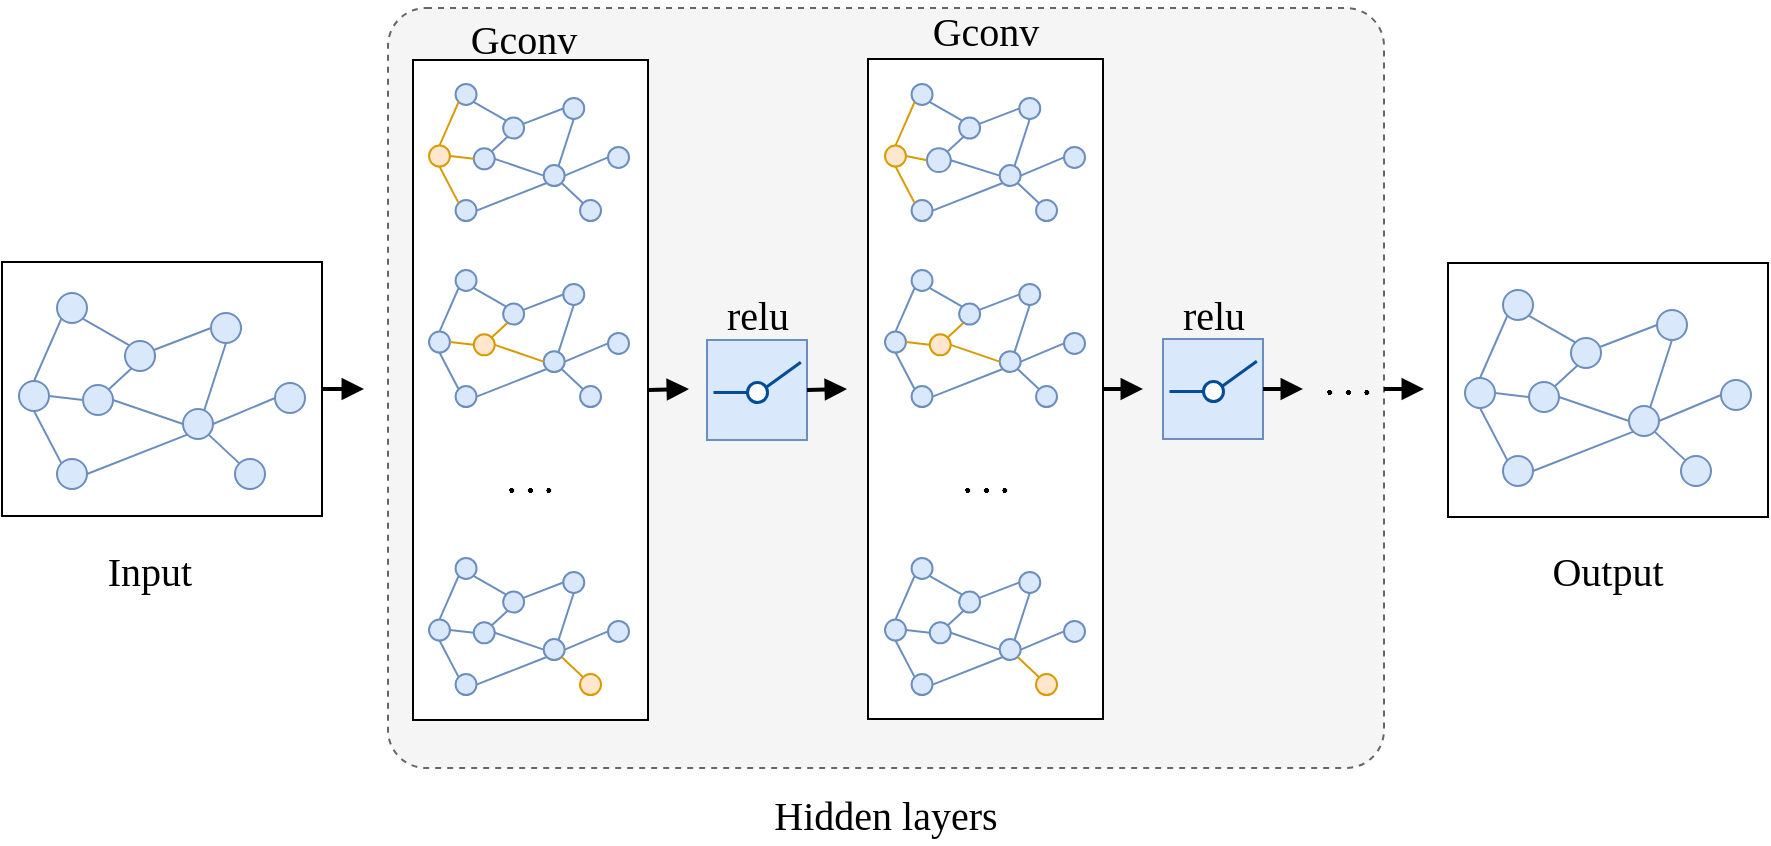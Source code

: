 <mxfile version="26.1.3">
  <diagram name="第 1 页" id="o8FVquo6JbahrP2ZJFAv">
    <mxGraphModel dx="1405" dy="936" grid="1" gridSize="10" guides="1" tooltips="1" connect="1" arrows="1" fold="1" page="1" pageScale="1" pageWidth="827" pageHeight="1169" math="1" shadow="0">
      <root>
        <mxCell id="0" />
        <mxCell id="1" parent="0" />
        <mxCell id="F_H9awTy2oLGj-WwZngn-201" value="" style="rounded=1;whiteSpace=wrap;html=1;arcSize=5;fillColor=#f5f5f5;fontColor=#333333;strokeColor=#666666;dashed=1;fontFamily=Times New Roman;fontSize=20;" parent="1" vertex="1">
          <mxGeometry x="492" y="392" width="498" height="380" as="geometry" />
        </mxCell>
        <mxCell id="F_H9awTy2oLGj-WwZngn-88" value="" style="rounded=0;whiteSpace=wrap;html=1;fontFamily=Times New Roman;fontSize=20;" parent="1" vertex="1">
          <mxGeometry x="299" y="519" width="160" height="127" as="geometry" />
        </mxCell>
        <mxCell id="F_H9awTy2oLGj-WwZngn-86" value="" style="rounded=0;whiteSpace=wrap;html=1;fontFamily=Times New Roman;fontSize=20;" parent="1" vertex="1">
          <mxGeometry x="504.5" y="418" width="117.5" height="330" as="geometry" />
        </mxCell>
        <mxCell id="F_H9awTy2oLGj-WwZngn-22" value="" style="group;aspect=fixed;fontFamily=Times New Roman;fontSize=20;" parent="1" vertex="1" connectable="0">
          <mxGeometry x="512.5" y="430" width="100" height="109.09" as="geometry" />
        </mxCell>
        <mxCell id="F_H9awTy2oLGj-WwZngn-1" value="" style="ellipse;whiteSpace=wrap;html=1;aspect=fixed;fillColor=#dae8fc;strokeColor=#6c8ebf;fontFamily=Times New Roman;fontSize=20;" parent="F_H9awTy2oLGj-WwZngn-22" vertex="1">
          <mxGeometry x="13.287" width="10.489" height="10.489" as="geometry" />
        </mxCell>
        <mxCell id="F_H9awTy2oLGj-WwZngn-2" value="" style="ellipse;whiteSpace=wrap;html=1;aspect=fixed;fillColor=#ffe6cc;strokeColor=#d79b00;fontFamily=Times New Roman;fontSize=20;" parent="F_H9awTy2oLGj-WwZngn-22" vertex="1">
          <mxGeometry y="30.769" width="10.489" height="10.489" as="geometry" />
        </mxCell>
        <mxCell id="F_H9awTy2oLGj-WwZngn-3" value="" style="ellipse;whiteSpace=wrap;html=1;aspect=fixed;fillColor=#dae8fc;strokeColor=#6c8ebf;fontFamily=Times New Roman;fontSize=20;" parent="F_H9awTy2oLGj-WwZngn-22" vertex="1">
          <mxGeometry x="13.287" y="58.041" width="10.489" height="10.489" as="geometry" />
        </mxCell>
        <mxCell id="F_H9awTy2oLGj-WwZngn-4" value="" style="ellipse;whiteSpace=wrap;html=1;aspect=fixed;fillColor=#dae8fc;strokeColor=#6c8ebf;fontFamily=Times New Roman;fontSize=20;" parent="F_H9awTy2oLGj-WwZngn-22" vertex="1">
          <mxGeometry x="67.133" y="6.993" width="10.489" height="10.489" as="geometry" />
        </mxCell>
        <mxCell id="F_H9awTy2oLGj-WwZngn-5" value="" style="ellipse;whiteSpace=wrap;html=1;aspect=fixed;fillColor=#dae8fc;strokeColor=#6c8ebf;fontFamily=Times New Roman;fontSize=20;" parent="F_H9awTy2oLGj-WwZngn-22" vertex="1">
          <mxGeometry x="57.343" y="40.559" width="10.489" height="10.489" as="geometry" />
        </mxCell>
        <mxCell id="F_H9awTy2oLGj-WwZngn-6" value="" style="ellipse;whiteSpace=wrap;html=1;aspect=fixed;fillColor=#dae8fc;strokeColor=#6c8ebf;fontFamily=Times New Roman;fontSize=20;" parent="F_H9awTy2oLGj-WwZngn-22" vertex="1">
          <mxGeometry x="89.51" y="31.468" width="10.489" height="10.489" as="geometry" />
        </mxCell>
        <mxCell id="F_H9awTy2oLGj-WwZngn-7" value="" style="ellipse;whiteSpace=wrap;html=1;aspect=fixed;fillColor=#dae8fc;strokeColor=#6c8ebf;fontFamily=Times New Roman;fontSize=20;" parent="F_H9awTy2oLGj-WwZngn-22" vertex="1">
          <mxGeometry x="37.063" y="16.783" width="10.489" height="10.489" as="geometry" />
        </mxCell>
        <mxCell id="F_H9awTy2oLGj-WwZngn-8" value="" style="ellipse;whiteSpace=wrap;html=1;aspect=fixed;fillColor=#dae8fc;strokeColor=#6c8ebf;fontFamily=Times New Roman;fontSize=20;" parent="F_H9awTy2oLGj-WwZngn-22" vertex="1">
          <mxGeometry x="22.378" y="32.168" width="10.489" height="10.489" as="geometry" />
        </mxCell>
        <mxCell id="F_H9awTy2oLGj-WwZngn-9" value="" style="ellipse;whiteSpace=wrap;html=1;aspect=fixed;fillColor=#dae8fc;strokeColor=#6c8ebf;fontFamily=Times New Roman;fontSize=20;" parent="F_H9awTy2oLGj-WwZngn-22" vertex="1">
          <mxGeometry x="75.524" y="58.041" width="10.489" height="10.489" as="geometry" />
        </mxCell>
        <mxCell id="F_H9awTy2oLGj-WwZngn-10" value="" style="endArrow=none;html=1;rounded=0;entryX=0;entryY=1;entryDx=0;entryDy=0;exitX=0.5;exitY=0;exitDx=0;exitDy=0;fillColor=#ffe6cc;strokeColor=#d79b00;fontFamily=Times New Roman;fontSize=20;" parent="F_H9awTy2oLGj-WwZngn-22" source="F_H9awTy2oLGj-WwZngn-2" target="F_H9awTy2oLGj-WwZngn-1" edge="1">
          <mxGeometry width="50" height="50" relative="1" as="geometry">
            <mxPoint x="-32.867" y="46.853" as="sourcePoint" />
            <mxPoint x="2.098" y="11.888" as="targetPoint" />
          </mxGeometry>
        </mxCell>
        <mxCell id="F_H9awTy2oLGj-WwZngn-11" value="" style="endArrow=none;html=1;rounded=0;entryX=0;entryY=0;entryDx=0;entryDy=0;exitX=0.5;exitY=1;exitDx=0;exitDy=0;fillColor=#ffe6cc;strokeColor=#d79b00;fontFamily=Times New Roman;fontSize=20;" parent="F_H9awTy2oLGj-WwZngn-22" source="F_H9awTy2oLGj-WwZngn-2" target="F_H9awTy2oLGj-WwZngn-3" edge="1">
          <mxGeometry width="50" height="50" relative="1" as="geometry">
            <mxPoint x="14.685" y="39.86" as="sourcePoint" />
            <mxPoint x="24.476" y="13.986" as="targetPoint" />
          </mxGeometry>
        </mxCell>
        <mxCell id="F_H9awTy2oLGj-WwZngn-13" value="" style="endArrow=none;html=1;rounded=0;entryX=0;entryY=0.5;entryDx=0;entryDy=0;exitX=1;exitY=0.5;exitDx=0;exitDy=0;fillColor=#ffe6cc;strokeColor=#d79b00;fontFamily=Times New Roman;fontSize=20;" parent="F_H9awTy2oLGj-WwZngn-22" source="F_H9awTy2oLGj-WwZngn-2" target="F_H9awTy2oLGj-WwZngn-8" edge="1">
          <mxGeometry width="50" height="50" relative="1" as="geometry">
            <mxPoint x="14.685" y="39.86" as="sourcePoint" />
            <mxPoint x="24.476" y="13.986" as="targetPoint" />
          </mxGeometry>
        </mxCell>
        <mxCell id="F_H9awTy2oLGj-WwZngn-14" value="" style="endArrow=none;html=1;rounded=0;entryX=0;entryY=0;entryDx=0;entryDy=0;exitX=1;exitY=1;exitDx=0;exitDy=0;fillColor=#dae8fc;strokeColor=#6c8ebf;fontFamily=Times New Roman;fontSize=20;" parent="F_H9awTy2oLGj-WwZngn-22" source="F_H9awTy2oLGj-WwZngn-1" target="F_H9awTy2oLGj-WwZngn-7" edge="1">
          <mxGeometry width="50" height="50" relative="1" as="geometry">
            <mxPoint x="19.58" y="45.454" as="sourcePoint" />
            <mxPoint x="40.559" y="52.447" as="targetPoint" />
          </mxGeometry>
        </mxCell>
        <mxCell id="F_H9awTy2oLGj-WwZngn-15" value="" style="endArrow=none;html=1;rounded=0;entryX=0.961;entryY=0.299;entryDx=0;entryDy=0;exitX=0;exitY=0.5;exitDx=0;exitDy=0;entryPerimeter=0;fillColor=#dae8fc;strokeColor=#6c8ebf;fontFamily=Times New Roman;fontSize=20;" parent="F_H9awTy2oLGj-WwZngn-22" source="F_H9awTy2oLGj-WwZngn-4" target="F_H9awTy2oLGj-WwZngn-7" edge="1">
          <mxGeometry width="50" height="50" relative="1" as="geometry">
            <mxPoint x="32.168" y="13.986" as="sourcePoint" />
            <mxPoint x="45.455" y="20.28" as="targetPoint" />
          </mxGeometry>
        </mxCell>
        <mxCell id="F_H9awTy2oLGj-WwZngn-16" value="" style="endArrow=none;html=1;rounded=0;entryX=0.5;entryY=1;entryDx=0;entryDy=0;exitX=0.703;exitY=0.059;exitDx=0;exitDy=0;exitPerimeter=0;fillColor=#dae8fc;strokeColor=#6c8ebf;fontFamily=Times New Roman;fontSize=20;" parent="F_H9awTy2oLGj-WwZngn-22" source="F_H9awTy2oLGj-WwZngn-5" target="F_H9awTy2oLGj-WwZngn-4" edge="1">
          <mxGeometry width="50" height="50" relative="1" as="geometry">
            <mxPoint x="44.056" y="60.839" as="sourcePoint" />
            <mxPoint x="79.021" y="25.874" as="targetPoint" />
          </mxGeometry>
        </mxCell>
        <mxCell id="F_H9awTy2oLGj-WwZngn-17" value="" style="endArrow=none;html=1;rounded=0;entryX=0.212;entryY=0.915;entryDx=0;entryDy=0;exitX=1;exitY=0;exitDx=0;exitDy=0;entryPerimeter=0;fillColor=#dae8fc;strokeColor=#6c8ebf;fontFamily=Times New Roman;fontSize=20;" parent="F_H9awTy2oLGj-WwZngn-22" source="F_H9awTy2oLGj-WwZngn-8" target="F_H9awTy2oLGj-WwZngn-7" edge="1">
          <mxGeometry width="50" height="50" relative="1" as="geometry">
            <mxPoint x="-11.888" y="60.839" as="sourcePoint" />
            <mxPoint x="23.077" y="25.874" as="targetPoint" />
          </mxGeometry>
        </mxCell>
        <mxCell id="F_H9awTy2oLGj-WwZngn-18" value="" style="endArrow=none;html=1;rounded=0;exitX=1;exitY=0.5;exitDx=0;exitDy=0;entryX=0;entryY=1;entryDx=0;entryDy=0;fillColor=#dae8fc;strokeColor=#6c8ebf;fontFamily=Times New Roman;fontSize=20;" parent="F_H9awTy2oLGj-WwZngn-22" source="F_H9awTy2oLGj-WwZngn-3" target="F_H9awTy2oLGj-WwZngn-5" edge="1">
          <mxGeometry width="50" height="50" relative="1" as="geometry">
            <mxPoint x="23.077" y="95.803" as="sourcePoint" />
            <mxPoint x="58.042" y="60.839" as="targetPoint" />
          </mxGeometry>
        </mxCell>
        <mxCell id="F_H9awTy2oLGj-WwZngn-19" value="" style="endArrow=none;html=1;rounded=0;entryX=0;entryY=0.5;entryDx=0;entryDy=0;exitX=1;exitY=0.5;exitDx=0;exitDy=0;fillColor=#dae8fc;strokeColor=#6c8ebf;fontFamily=Times New Roman;fontSize=20;" parent="F_H9awTy2oLGj-WwZngn-22" source="F_H9awTy2oLGj-WwZngn-5" target="F_H9awTy2oLGj-WwZngn-6" edge="1">
          <mxGeometry width="50" height="50" relative="1" as="geometry">
            <mxPoint x="58.042" y="81.818" as="sourcePoint" />
            <mxPoint x="93.007" y="46.853" as="targetPoint" />
          </mxGeometry>
        </mxCell>
        <mxCell id="F_H9awTy2oLGj-WwZngn-20" value="" style="endArrow=none;html=1;rounded=0;entryX=0;entryY=0;entryDx=0;entryDy=0;exitX=1;exitY=1;exitDx=0;exitDy=0;fillColor=#dae8fc;strokeColor=#6c8ebf;fontFamily=Times New Roman;fontSize=20;" parent="F_H9awTy2oLGj-WwZngn-22" source="F_H9awTy2oLGj-WwZngn-5" target="F_H9awTy2oLGj-WwZngn-9" edge="1">
          <mxGeometry width="50" height="50" relative="1" as="geometry">
            <mxPoint x="82.517" y="52.447" as="sourcePoint" />
            <mxPoint x="113.986" y="45.454" as="targetPoint" />
          </mxGeometry>
        </mxCell>
        <mxCell id="F_H9awTy2oLGj-WwZngn-21" value="" style="endArrow=none;html=1;rounded=0;entryX=0;entryY=0.5;entryDx=0;entryDy=0;exitX=1;exitY=0.5;exitDx=0;exitDy=0;fillColor=#dae8fc;strokeColor=#6c8ebf;fontFamily=Times New Roman;fontSize=20;" parent="F_H9awTy2oLGj-WwZngn-22" source="F_H9awTy2oLGj-WwZngn-8" target="F_H9awTy2oLGj-WwZngn-5" edge="1">
          <mxGeometry width="50" height="50" relative="1" as="geometry">
            <mxPoint x="17.483" y="43.356" as="sourcePoint" />
            <mxPoint x="34.965" y="46.153" as="targetPoint" />
          </mxGeometry>
        </mxCell>
        <mxCell id="F_H9awTy2oLGj-WwZngn-44" value="" style="group;fontFamily=Times New Roman;fontSize=20;" parent="F_H9awTy2oLGj-WwZngn-22" vertex="1" connectable="0">
          <mxGeometry y="93.006" width="100" height="68.531" as="geometry" />
        </mxCell>
        <mxCell id="F_H9awTy2oLGj-WwZngn-45" value="" style="ellipse;whiteSpace=wrap;html=1;aspect=fixed;fillColor=#dae8fc;strokeColor=#6c8ebf;fontFamily=Times New Roman;fontSize=20;" parent="F_H9awTy2oLGj-WwZngn-44" vertex="1">
          <mxGeometry x="13.287" width="10.489" height="10.489" as="geometry" />
        </mxCell>
        <mxCell id="F_H9awTy2oLGj-WwZngn-46" value="" style="ellipse;whiteSpace=wrap;html=1;aspect=fixed;fillColor=#dae8fc;strokeColor=#6c8ebf;fontFamily=Times New Roman;fontSize=20;" parent="F_H9awTy2oLGj-WwZngn-44" vertex="1">
          <mxGeometry y="30.769" width="10.489" height="10.489" as="geometry" />
        </mxCell>
        <mxCell id="F_H9awTy2oLGj-WwZngn-47" value="" style="ellipse;whiteSpace=wrap;html=1;aspect=fixed;fillColor=#dae8fc;strokeColor=#6c8ebf;fontFamily=Times New Roman;fontSize=20;" parent="F_H9awTy2oLGj-WwZngn-44" vertex="1">
          <mxGeometry x="13.287" y="58.041" width="10.489" height="10.489" as="geometry" />
        </mxCell>
        <mxCell id="F_H9awTy2oLGj-WwZngn-48" value="" style="ellipse;whiteSpace=wrap;html=1;aspect=fixed;fillColor=#dae8fc;strokeColor=#6c8ebf;fontFamily=Times New Roman;fontSize=20;" parent="F_H9awTy2oLGj-WwZngn-44" vertex="1">
          <mxGeometry x="67.133" y="6.993" width="10.489" height="10.489" as="geometry" />
        </mxCell>
        <mxCell id="F_H9awTy2oLGj-WwZngn-49" value="" style="ellipse;whiteSpace=wrap;html=1;aspect=fixed;fillColor=#dae8fc;strokeColor=#6c8ebf;fontFamily=Times New Roman;fontSize=20;" parent="F_H9awTy2oLGj-WwZngn-44" vertex="1">
          <mxGeometry x="57.343" y="40.559" width="10.489" height="10.489" as="geometry" />
        </mxCell>
        <mxCell id="F_H9awTy2oLGj-WwZngn-50" value="" style="ellipse;whiteSpace=wrap;html=1;aspect=fixed;fillColor=#dae8fc;strokeColor=#6c8ebf;fontFamily=Times New Roman;fontSize=20;" parent="F_H9awTy2oLGj-WwZngn-44" vertex="1">
          <mxGeometry x="89.51" y="31.468" width="10.489" height="10.489" as="geometry" />
        </mxCell>
        <mxCell id="F_H9awTy2oLGj-WwZngn-51" value="" style="ellipse;whiteSpace=wrap;html=1;aspect=fixed;fillColor=#dae8fc;strokeColor=#6c8ebf;fontFamily=Times New Roman;fontSize=20;" parent="F_H9awTy2oLGj-WwZngn-44" vertex="1">
          <mxGeometry x="37.063" y="16.783" width="10.489" height="10.489" as="geometry" />
        </mxCell>
        <mxCell id="F_H9awTy2oLGj-WwZngn-52" value="" style="ellipse;whiteSpace=wrap;html=1;aspect=fixed;fillColor=#ffe6cc;strokeColor=#d79b00;fontFamily=Times New Roman;fontSize=20;" parent="F_H9awTy2oLGj-WwZngn-44" vertex="1">
          <mxGeometry x="22.378" y="32.168" width="10.489" height="10.489" as="geometry" />
        </mxCell>
        <mxCell id="F_H9awTy2oLGj-WwZngn-53" value="" style="ellipse;whiteSpace=wrap;html=1;aspect=fixed;fillColor=#dae8fc;strokeColor=#6c8ebf;fontFamily=Times New Roman;fontSize=20;" parent="F_H9awTy2oLGj-WwZngn-44" vertex="1">
          <mxGeometry x="75.524" y="58.041" width="10.489" height="10.489" as="geometry" />
        </mxCell>
        <mxCell id="F_H9awTy2oLGj-WwZngn-54" value="" style="endArrow=none;html=1;rounded=0;entryX=0;entryY=1;entryDx=0;entryDy=0;exitX=0.5;exitY=0;exitDx=0;exitDy=0;fillColor=#dae8fc;strokeColor=#6c8ebf;fontFamily=Times New Roman;fontSize=20;" parent="F_H9awTy2oLGj-WwZngn-44" source="F_H9awTy2oLGj-WwZngn-46" target="F_H9awTy2oLGj-WwZngn-45" edge="1">
          <mxGeometry width="50" height="50" relative="1" as="geometry">
            <mxPoint x="-32.867" y="46.853" as="sourcePoint" />
            <mxPoint x="2.098" y="11.888" as="targetPoint" />
          </mxGeometry>
        </mxCell>
        <mxCell id="F_H9awTy2oLGj-WwZngn-55" value="" style="endArrow=none;html=1;rounded=0;entryX=0;entryY=0;entryDx=0;entryDy=0;exitX=0.5;exitY=1;exitDx=0;exitDy=0;fillColor=#dae8fc;strokeColor=#6c8ebf;fontFamily=Times New Roman;fontSize=20;" parent="F_H9awTy2oLGj-WwZngn-44" source="F_H9awTy2oLGj-WwZngn-46" target="F_H9awTy2oLGj-WwZngn-47" edge="1">
          <mxGeometry width="50" height="50" relative="1" as="geometry">
            <mxPoint x="14.685" y="39.86" as="sourcePoint" />
            <mxPoint x="24.476" y="13.986" as="targetPoint" />
          </mxGeometry>
        </mxCell>
        <mxCell id="F_H9awTy2oLGj-WwZngn-56" value="" style="endArrow=none;html=1;rounded=0;entryX=0;entryY=0.5;entryDx=0;entryDy=0;exitX=1;exitY=0.5;exitDx=0;exitDy=0;fillColor=#ffe6cc;strokeColor=#d79b00;fontFamily=Times New Roman;fontSize=20;" parent="F_H9awTy2oLGj-WwZngn-44" source="F_H9awTy2oLGj-WwZngn-46" target="F_H9awTy2oLGj-WwZngn-52" edge="1">
          <mxGeometry width="50" height="50" relative="1" as="geometry">
            <mxPoint x="14.685" y="39.86" as="sourcePoint" />
            <mxPoint x="24.476" y="13.986" as="targetPoint" />
          </mxGeometry>
        </mxCell>
        <mxCell id="F_H9awTy2oLGj-WwZngn-57" value="" style="endArrow=none;html=1;rounded=0;entryX=0;entryY=0;entryDx=0;entryDy=0;exitX=1;exitY=1;exitDx=0;exitDy=0;fillColor=#dae8fc;strokeColor=#6c8ebf;fontFamily=Times New Roman;fontSize=20;" parent="F_H9awTy2oLGj-WwZngn-44" source="F_H9awTy2oLGj-WwZngn-45" target="F_H9awTy2oLGj-WwZngn-51" edge="1">
          <mxGeometry width="50" height="50" relative="1" as="geometry">
            <mxPoint x="19.58" y="45.454" as="sourcePoint" />
            <mxPoint x="40.559" y="52.447" as="targetPoint" />
          </mxGeometry>
        </mxCell>
        <mxCell id="F_H9awTy2oLGj-WwZngn-58" value="" style="endArrow=none;html=1;rounded=0;entryX=0.961;entryY=0.299;entryDx=0;entryDy=0;exitX=0;exitY=0.5;exitDx=0;exitDy=0;entryPerimeter=0;fillColor=#dae8fc;strokeColor=#6c8ebf;fontFamily=Times New Roman;fontSize=20;" parent="F_H9awTy2oLGj-WwZngn-44" source="F_H9awTy2oLGj-WwZngn-48" target="F_H9awTy2oLGj-WwZngn-51" edge="1">
          <mxGeometry width="50" height="50" relative="1" as="geometry">
            <mxPoint x="32.168" y="13.986" as="sourcePoint" />
            <mxPoint x="45.455" y="20.28" as="targetPoint" />
          </mxGeometry>
        </mxCell>
        <mxCell id="F_H9awTy2oLGj-WwZngn-59" value="" style="endArrow=none;html=1;rounded=0;entryX=0.5;entryY=1;entryDx=0;entryDy=0;exitX=0.703;exitY=0.059;exitDx=0;exitDy=0;exitPerimeter=0;fillColor=#dae8fc;strokeColor=#6c8ebf;fontFamily=Times New Roman;fontSize=20;" parent="F_H9awTy2oLGj-WwZngn-44" source="F_H9awTy2oLGj-WwZngn-49" target="F_H9awTy2oLGj-WwZngn-48" edge="1">
          <mxGeometry width="50" height="50" relative="1" as="geometry">
            <mxPoint x="44.056" y="60.839" as="sourcePoint" />
            <mxPoint x="79.021" y="25.874" as="targetPoint" />
          </mxGeometry>
        </mxCell>
        <mxCell id="F_H9awTy2oLGj-WwZngn-60" value="" style="endArrow=none;html=1;rounded=0;entryX=0.212;entryY=0.915;entryDx=0;entryDy=0;exitX=1;exitY=0;exitDx=0;exitDy=0;entryPerimeter=0;fillColor=#ffe6cc;strokeColor=#d79b00;fontFamily=Times New Roman;fontSize=20;" parent="F_H9awTy2oLGj-WwZngn-44" source="F_H9awTy2oLGj-WwZngn-52" target="F_H9awTy2oLGj-WwZngn-51" edge="1">
          <mxGeometry width="50" height="50" relative="1" as="geometry">
            <mxPoint x="-11.888" y="60.839" as="sourcePoint" />
            <mxPoint x="23.077" y="25.874" as="targetPoint" />
          </mxGeometry>
        </mxCell>
        <mxCell id="F_H9awTy2oLGj-WwZngn-61" value="" style="endArrow=none;html=1;rounded=0;exitX=1;exitY=0.5;exitDx=0;exitDy=0;entryX=0;entryY=1;entryDx=0;entryDy=0;fillColor=#dae8fc;strokeColor=#6c8ebf;fontFamily=Times New Roman;fontSize=20;" parent="F_H9awTy2oLGj-WwZngn-44" source="F_H9awTy2oLGj-WwZngn-47" target="F_H9awTy2oLGj-WwZngn-49" edge="1">
          <mxGeometry width="50" height="50" relative="1" as="geometry">
            <mxPoint x="23.077" y="95.803" as="sourcePoint" />
            <mxPoint x="58.042" y="60.839" as="targetPoint" />
          </mxGeometry>
        </mxCell>
        <mxCell id="F_H9awTy2oLGj-WwZngn-62" value="" style="endArrow=none;html=1;rounded=0;entryX=0;entryY=0.5;entryDx=0;entryDy=0;exitX=1;exitY=0.5;exitDx=0;exitDy=0;fillColor=#dae8fc;strokeColor=#6c8ebf;fontFamily=Times New Roman;fontSize=20;" parent="F_H9awTy2oLGj-WwZngn-44" source="F_H9awTy2oLGj-WwZngn-49" target="F_H9awTy2oLGj-WwZngn-50" edge="1">
          <mxGeometry width="50" height="50" relative="1" as="geometry">
            <mxPoint x="58.042" y="81.818" as="sourcePoint" />
            <mxPoint x="93.007" y="46.853" as="targetPoint" />
          </mxGeometry>
        </mxCell>
        <mxCell id="F_H9awTy2oLGj-WwZngn-63" value="" style="endArrow=none;html=1;rounded=0;entryX=0;entryY=0;entryDx=0;entryDy=0;exitX=1;exitY=1;exitDx=0;exitDy=0;fillColor=#dae8fc;strokeColor=#6c8ebf;fontFamily=Times New Roman;fontSize=20;" parent="F_H9awTy2oLGj-WwZngn-44" source="F_H9awTy2oLGj-WwZngn-49" target="F_H9awTy2oLGj-WwZngn-53" edge="1">
          <mxGeometry width="50" height="50" relative="1" as="geometry">
            <mxPoint x="82.517" y="52.447" as="sourcePoint" />
            <mxPoint x="113.986" y="45.454" as="targetPoint" />
          </mxGeometry>
        </mxCell>
        <mxCell id="F_H9awTy2oLGj-WwZngn-64" value="" style="endArrow=none;html=1;rounded=0;entryX=0;entryY=0.5;entryDx=0;entryDy=0;exitX=1;exitY=0.5;exitDx=0;exitDy=0;fillColor=#ffe6cc;strokeColor=#d79b00;fontFamily=Times New Roman;fontSize=20;" parent="F_H9awTy2oLGj-WwZngn-44" source="F_H9awTy2oLGj-WwZngn-52" target="F_H9awTy2oLGj-WwZngn-49" edge="1">
          <mxGeometry width="50" height="50" relative="1" as="geometry">
            <mxPoint x="17.483" y="43.356" as="sourcePoint" />
            <mxPoint x="34.965" y="46.153" as="targetPoint" />
          </mxGeometry>
        </mxCell>
        <mxCell id="F_H9awTy2oLGj-WwZngn-23" value="" style="group;aspect=fixed;fontFamily=Times New Roman;fontSize=20;" parent="1" vertex="1" connectable="0">
          <mxGeometry x="307.5" y="534.5" width="143" height="98" as="geometry" />
        </mxCell>
        <mxCell id="F_H9awTy2oLGj-WwZngn-24" value="" style="ellipse;whiteSpace=wrap;html=1;aspect=fixed;fillColor=#dae8fc;strokeColor=#6c8ebf;fontFamily=Times New Roman;fontSize=20;" parent="F_H9awTy2oLGj-WwZngn-23" vertex="1">
          <mxGeometry x="19" width="15" height="15" as="geometry" />
        </mxCell>
        <mxCell id="F_H9awTy2oLGj-WwZngn-25" value="" style="ellipse;whiteSpace=wrap;html=1;aspect=fixed;fillColor=#dae8fc;strokeColor=#6c8ebf;fontFamily=Times New Roman;fontSize=20;" parent="F_H9awTy2oLGj-WwZngn-23" vertex="1">
          <mxGeometry y="44" width="15" height="15" as="geometry" />
        </mxCell>
        <mxCell id="F_H9awTy2oLGj-WwZngn-26" value="" style="ellipse;whiteSpace=wrap;html=1;aspect=fixed;fillColor=#dae8fc;strokeColor=#6c8ebf;fontFamily=Times New Roman;fontSize=20;" parent="F_H9awTy2oLGj-WwZngn-23" vertex="1">
          <mxGeometry x="19" y="83" width="15" height="15" as="geometry" />
        </mxCell>
        <mxCell id="F_H9awTy2oLGj-WwZngn-27" value="" style="ellipse;whiteSpace=wrap;html=1;aspect=fixed;fillColor=#dae8fc;strokeColor=#6c8ebf;fontFamily=Times New Roman;fontSize=20;" parent="F_H9awTy2oLGj-WwZngn-23" vertex="1">
          <mxGeometry x="96" y="10" width="15" height="15" as="geometry" />
        </mxCell>
        <mxCell id="F_H9awTy2oLGj-WwZngn-28" value="" style="ellipse;whiteSpace=wrap;html=1;aspect=fixed;fillColor=#dae8fc;strokeColor=#6c8ebf;fontFamily=Times New Roman;fontSize=20;" parent="F_H9awTy2oLGj-WwZngn-23" vertex="1">
          <mxGeometry x="82" y="58" width="15" height="15" as="geometry" />
        </mxCell>
        <mxCell id="F_H9awTy2oLGj-WwZngn-29" value="" style="ellipse;whiteSpace=wrap;html=1;aspect=fixed;fillColor=#dae8fc;strokeColor=#6c8ebf;fontFamily=Times New Roman;fontSize=20;" parent="F_H9awTy2oLGj-WwZngn-23" vertex="1">
          <mxGeometry x="128" y="45" width="15" height="15" as="geometry" />
        </mxCell>
        <mxCell id="F_H9awTy2oLGj-WwZngn-30" value="" style="ellipse;whiteSpace=wrap;html=1;aspect=fixed;fillColor=#dae8fc;strokeColor=#6c8ebf;fontFamily=Times New Roman;fontSize=20;" parent="F_H9awTy2oLGj-WwZngn-23" vertex="1">
          <mxGeometry x="53" y="24" width="15" height="15" as="geometry" />
        </mxCell>
        <mxCell id="F_H9awTy2oLGj-WwZngn-31" value="" style="ellipse;whiteSpace=wrap;html=1;aspect=fixed;fillColor=#dae8fc;strokeColor=#6c8ebf;fontFamily=Times New Roman;fontSize=20;" parent="F_H9awTy2oLGj-WwZngn-23" vertex="1">
          <mxGeometry x="32" y="46" width="15" height="15" as="geometry" />
        </mxCell>
        <mxCell id="F_H9awTy2oLGj-WwZngn-32" value="" style="ellipse;whiteSpace=wrap;html=1;aspect=fixed;fillColor=#dae8fc;strokeColor=#6c8ebf;fontFamily=Times New Roman;fontSize=20;" parent="F_H9awTy2oLGj-WwZngn-23" vertex="1">
          <mxGeometry x="108" y="83" width="15" height="15" as="geometry" />
        </mxCell>
        <mxCell id="F_H9awTy2oLGj-WwZngn-33" value="" style="endArrow=none;html=1;rounded=0;entryX=0;entryY=1;entryDx=0;entryDy=0;exitX=0.5;exitY=0;exitDx=0;exitDy=0;fillColor=#dae8fc;strokeColor=#6c8ebf;fontFamily=Times New Roman;fontSize=20;" parent="F_H9awTy2oLGj-WwZngn-23" source="F_H9awTy2oLGj-WwZngn-25" target="F_H9awTy2oLGj-WwZngn-24" edge="1">
          <mxGeometry width="50" height="50" relative="1" as="geometry">
            <mxPoint x="-47" y="67" as="sourcePoint" />
            <mxPoint x="3" y="17" as="targetPoint" />
          </mxGeometry>
        </mxCell>
        <mxCell id="F_H9awTy2oLGj-WwZngn-34" value="" style="endArrow=none;html=1;rounded=0;entryX=0;entryY=0;entryDx=0;entryDy=0;exitX=0.5;exitY=1;exitDx=0;exitDy=0;fillColor=#dae8fc;strokeColor=#6c8ebf;fontFamily=Times New Roman;fontSize=20;" parent="F_H9awTy2oLGj-WwZngn-23" source="F_H9awTy2oLGj-WwZngn-25" target="F_H9awTy2oLGj-WwZngn-26" edge="1">
          <mxGeometry width="50" height="50" relative="1" as="geometry">
            <mxPoint x="21" y="57" as="sourcePoint" />
            <mxPoint x="35" y="20" as="targetPoint" />
          </mxGeometry>
        </mxCell>
        <mxCell id="F_H9awTy2oLGj-WwZngn-35" value="" style="endArrow=none;html=1;rounded=0;entryX=0;entryY=0.5;entryDx=0;entryDy=0;exitX=1;exitY=0.5;exitDx=0;exitDy=0;fillColor=#dae8fc;strokeColor=#6c8ebf;fontFamily=Times New Roman;fontSize=20;" parent="F_H9awTy2oLGj-WwZngn-23" source="F_H9awTy2oLGj-WwZngn-25" target="F_H9awTy2oLGj-WwZngn-31" edge="1">
          <mxGeometry width="50" height="50" relative="1" as="geometry">
            <mxPoint x="21" y="57" as="sourcePoint" />
            <mxPoint x="35" y="20" as="targetPoint" />
          </mxGeometry>
        </mxCell>
        <mxCell id="F_H9awTy2oLGj-WwZngn-36" value="" style="endArrow=none;html=1;rounded=0;entryX=0;entryY=0;entryDx=0;entryDy=0;exitX=1;exitY=1;exitDx=0;exitDy=0;fillColor=#dae8fc;strokeColor=#6c8ebf;fontFamily=Times New Roman;fontSize=20;" parent="F_H9awTy2oLGj-WwZngn-23" source="F_H9awTy2oLGj-WwZngn-24" target="F_H9awTy2oLGj-WwZngn-30" edge="1">
          <mxGeometry width="50" height="50" relative="1" as="geometry">
            <mxPoint x="28" y="65" as="sourcePoint" />
            <mxPoint x="58" y="75" as="targetPoint" />
          </mxGeometry>
        </mxCell>
        <mxCell id="F_H9awTy2oLGj-WwZngn-37" value="" style="endArrow=none;html=1;rounded=0;entryX=0.961;entryY=0.299;entryDx=0;entryDy=0;exitX=0;exitY=0.5;exitDx=0;exitDy=0;entryPerimeter=0;fillColor=#dae8fc;strokeColor=#6c8ebf;fontFamily=Times New Roman;fontSize=20;" parent="F_H9awTy2oLGj-WwZngn-23" source="F_H9awTy2oLGj-WwZngn-27" target="F_H9awTy2oLGj-WwZngn-30" edge="1">
          <mxGeometry width="50" height="50" relative="1" as="geometry">
            <mxPoint x="46" y="20" as="sourcePoint" />
            <mxPoint x="65" y="29" as="targetPoint" />
          </mxGeometry>
        </mxCell>
        <mxCell id="F_H9awTy2oLGj-WwZngn-38" value="" style="endArrow=none;html=1;rounded=0;entryX=0.5;entryY=1;entryDx=0;entryDy=0;exitX=0.703;exitY=0.059;exitDx=0;exitDy=0;exitPerimeter=0;fillColor=#dae8fc;strokeColor=#6c8ebf;fontFamily=Times New Roman;fontSize=20;" parent="F_H9awTy2oLGj-WwZngn-23" source="F_H9awTy2oLGj-WwZngn-28" target="F_H9awTy2oLGj-WwZngn-27" edge="1">
          <mxGeometry width="50" height="50" relative="1" as="geometry">
            <mxPoint x="63" y="87" as="sourcePoint" />
            <mxPoint x="113" y="37" as="targetPoint" />
          </mxGeometry>
        </mxCell>
        <mxCell id="F_H9awTy2oLGj-WwZngn-39" value="" style="endArrow=none;html=1;rounded=0;entryX=0.212;entryY=0.915;entryDx=0;entryDy=0;exitX=1;exitY=0;exitDx=0;exitDy=0;entryPerimeter=0;fillColor=#dae8fc;strokeColor=#6c8ebf;fontFamily=Times New Roman;fontSize=20;" parent="F_H9awTy2oLGj-WwZngn-23" source="F_H9awTy2oLGj-WwZngn-31" target="F_H9awTy2oLGj-WwZngn-30" edge="1">
          <mxGeometry width="50" height="50" relative="1" as="geometry">
            <mxPoint x="-17" y="87" as="sourcePoint" />
            <mxPoint x="33" y="37" as="targetPoint" />
          </mxGeometry>
        </mxCell>
        <mxCell id="F_H9awTy2oLGj-WwZngn-40" value="" style="endArrow=none;html=1;rounded=0;exitX=1;exitY=0.5;exitDx=0;exitDy=0;entryX=0;entryY=1;entryDx=0;entryDy=0;fillColor=#dae8fc;strokeColor=#6c8ebf;fontFamily=Times New Roman;fontSize=20;" parent="F_H9awTy2oLGj-WwZngn-23" source="F_H9awTy2oLGj-WwZngn-26" target="F_H9awTy2oLGj-WwZngn-28" edge="1">
          <mxGeometry width="50" height="50" relative="1" as="geometry">
            <mxPoint x="33" y="137" as="sourcePoint" />
            <mxPoint x="83" y="87" as="targetPoint" />
          </mxGeometry>
        </mxCell>
        <mxCell id="F_H9awTy2oLGj-WwZngn-41" value="" style="endArrow=none;html=1;rounded=0;entryX=0;entryY=0.5;entryDx=0;entryDy=0;exitX=1;exitY=0.5;exitDx=0;exitDy=0;fillColor=#dae8fc;strokeColor=#6c8ebf;fontFamily=Times New Roman;fontSize=20;" parent="F_H9awTy2oLGj-WwZngn-23" source="F_H9awTy2oLGj-WwZngn-28" target="F_H9awTy2oLGj-WwZngn-29" edge="1">
          <mxGeometry width="50" height="50" relative="1" as="geometry">
            <mxPoint x="83" y="117" as="sourcePoint" />
            <mxPoint x="133" y="67" as="targetPoint" />
          </mxGeometry>
        </mxCell>
        <mxCell id="F_H9awTy2oLGj-WwZngn-42" value="" style="endArrow=none;html=1;rounded=0;entryX=0;entryY=0;entryDx=0;entryDy=0;exitX=1;exitY=1;exitDx=0;exitDy=0;fillColor=#dae8fc;strokeColor=#6c8ebf;fontFamily=Times New Roman;fontSize=20;" parent="F_H9awTy2oLGj-WwZngn-23" source="F_H9awTy2oLGj-WwZngn-28" target="F_H9awTy2oLGj-WwZngn-32" edge="1">
          <mxGeometry width="50" height="50" relative="1" as="geometry">
            <mxPoint x="118" y="75" as="sourcePoint" />
            <mxPoint x="163" y="65" as="targetPoint" />
          </mxGeometry>
        </mxCell>
        <mxCell id="F_H9awTy2oLGj-WwZngn-43" value="" style="endArrow=none;html=1;rounded=0;entryX=0;entryY=0.5;entryDx=0;entryDy=0;exitX=1;exitY=0.5;exitDx=0;exitDy=0;fillColor=#dae8fc;strokeColor=#6c8ebf;fontFamily=Times New Roman;fontSize=20;" parent="F_H9awTy2oLGj-WwZngn-23" source="F_H9awTy2oLGj-WwZngn-31" target="F_H9awTy2oLGj-WwZngn-28" edge="1">
          <mxGeometry width="50" height="50" relative="1" as="geometry">
            <mxPoint x="25" y="62" as="sourcePoint" />
            <mxPoint x="50" y="66" as="targetPoint" />
          </mxGeometry>
        </mxCell>
        <mxCell id="F_H9awTy2oLGj-WwZngn-65" value="" style="group;aspect=fixed;fontFamily=Times New Roman;fontSize=20;" parent="1" vertex="1" connectable="0">
          <mxGeometry x="512.5" y="667" width="100" height="68.53" as="geometry" />
        </mxCell>
        <mxCell id="F_H9awTy2oLGj-WwZngn-66" value="" style="ellipse;whiteSpace=wrap;html=1;aspect=fixed;fillColor=#dae8fc;strokeColor=#6c8ebf;fontFamily=Times New Roman;fontSize=20;" parent="F_H9awTy2oLGj-WwZngn-65" vertex="1">
          <mxGeometry x="13.287" width="10.489" height="10.489" as="geometry" />
        </mxCell>
        <mxCell id="F_H9awTy2oLGj-WwZngn-67" value="" style="ellipse;whiteSpace=wrap;html=1;aspect=fixed;fillColor=#dae8fc;strokeColor=#6c8ebf;fontFamily=Times New Roman;fontSize=20;" parent="F_H9awTy2oLGj-WwZngn-65" vertex="1">
          <mxGeometry y="30.769" width="10.489" height="10.489" as="geometry" />
        </mxCell>
        <mxCell id="F_H9awTy2oLGj-WwZngn-68" value="" style="ellipse;whiteSpace=wrap;html=1;aspect=fixed;fillColor=#dae8fc;strokeColor=#6c8ebf;fontFamily=Times New Roman;fontSize=20;" parent="F_H9awTy2oLGj-WwZngn-65" vertex="1">
          <mxGeometry x="13.287" y="58.041" width="10.489" height="10.489" as="geometry" />
        </mxCell>
        <mxCell id="F_H9awTy2oLGj-WwZngn-69" value="" style="ellipse;whiteSpace=wrap;html=1;aspect=fixed;fillColor=#dae8fc;strokeColor=#6c8ebf;fontFamily=Times New Roman;fontSize=20;" parent="F_H9awTy2oLGj-WwZngn-65" vertex="1">
          <mxGeometry x="67.133" y="6.993" width="10.489" height="10.489" as="geometry" />
        </mxCell>
        <mxCell id="F_H9awTy2oLGj-WwZngn-70" value="" style="ellipse;whiteSpace=wrap;html=1;aspect=fixed;fillColor=#dae8fc;strokeColor=#6c8ebf;fontFamily=Times New Roman;fontSize=20;" parent="F_H9awTy2oLGj-WwZngn-65" vertex="1">
          <mxGeometry x="57.343" y="40.559" width="10.489" height="10.489" as="geometry" />
        </mxCell>
        <mxCell id="F_H9awTy2oLGj-WwZngn-71" value="" style="ellipse;whiteSpace=wrap;html=1;aspect=fixed;fillColor=#dae8fc;strokeColor=#6c8ebf;fontFamily=Times New Roman;fontSize=20;" parent="F_H9awTy2oLGj-WwZngn-65" vertex="1">
          <mxGeometry x="89.51" y="31.468" width="10.489" height="10.489" as="geometry" />
        </mxCell>
        <mxCell id="F_H9awTy2oLGj-WwZngn-72" value="" style="ellipse;whiteSpace=wrap;html=1;aspect=fixed;fillColor=#dae8fc;strokeColor=#6c8ebf;fontFamily=Times New Roman;fontSize=20;" parent="F_H9awTy2oLGj-WwZngn-65" vertex="1">
          <mxGeometry x="37.063" y="16.783" width="10.489" height="10.489" as="geometry" />
        </mxCell>
        <mxCell id="F_H9awTy2oLGj-WwZngn-73" value="" style="ellipse;whiteSpace=wrap;html=1;aspect=fixed;fillColor=#dae8fc;strokeColor=#6c8ebf;fontFamily=Times New Roman;fontSize=20;" parent="F_H9awTy2oLGj-WwZngn-65" vertex="1">
          <mxGeometry x="22.378" y="32.167" width="10.489" height="10.489" as="geometry" />
        </mxCell>
        <mxCell id="F_H9awTy2oLGj-WwZngn-74" value="" style="ellipse;whiteSpace=wrap;html=1;aspect=fixed;fillColor=#ffe6cc;strokeColor=#d79b00;fontFamily=Times New Roman;fontSize=20;" parent="F_H9awTy2oLGj-WwZngn-65" vertex="1">
          <mxGeometry x="75.524" y="58.041" width="10.489" height="10.489" as="geometry" />
        </mxCell>
        <mxCell id="F_H9awTy2oLGj-WwZngn-75" value="" style="endArrow=none;html=1;rounded=0;entryX=0;entryY=1;entryDx=0;entryDy=0;exitX=0.5;exitY=0;exitDx=0;exitDy=0;fillColor=#dae8fc;strokeColor=#6c8ebf;fontFamily=Times New Roman;fontSize=20;" parent="F_H9awTy2oLGj-WwZngn-65" source="F_H9awTy2oLGj-WwZngn-67" target="F_H9awTy2oLGj-WwZngn-66" edge="1">
          <mxGeometry width="50" height="50" relative="1" as="geometry">
            <mxPoint x="-32.867" y="46.852" as="sourcePoint" />
            <mxPoint x="2.098" y="11.888" as="targetPoint" />
          </mxGeometry>
        </mxCell>
        <mxCell id="F_H9awTy2oLGj-WwZngn-76" value="" style="endArrow=none;html=1;rounded=0;entryX=0;entryY=0;entryDx=0;entryDy=0;exitX=0.5;exitY=1;exitDx=0;exitDy=0;fillColor=#dae8fc;strokeColor=#6c8ebf;fontFamily=Times New Roman;fontSize=20;" parent="F_H9awTy2oLGj-WwZngn-65" source="F_H9awTy2oLGj-WwZngn-67" target="F_H9awTy2oLGj-WwZngn-68" edge="1">
          <mxGeometry width="50" height="50" relative="1" as="geometry">
            <mxPoint x="14.685" y="39.859" as="sourcePoint" />
            <mxPoint x="24.476" y="13.986" as="targetPoint" />
          </mxGeometry>
        </mxCell>
        <mxCell id="F_H9awTy2oLGj-WwZngn-77" value="" style="endArrow=none;html=1;rounded=0;entryX=0;entryY=0.5;entryDx=0;entryDy=0;exitX=1;exitY=0.5;exitDx=0;exitDy=0;fillColor=#dae8fc;strokeColor=#6c8ebf;fontFamily=Times New Roman;fontSize=20;" parent="F_H9awTy2oLGj-WwZngn-65" source="F_H9awTy2oLGj-WwZngn-67" target="F_H9awTy2oLGj-WwZngn-73" edge="1">
          <mxGeometry width="50" height="50" relative="1" as="geometry">
            <mxPoint x="14.685" y="39.859" as="sourcePoint" />
            <mxPoint x="24.476" y="13.986" as="targetPoint" />
          </mxGeometry>
        </mxCell>
        <mxCell id="F_H9awTy2oLGj-WwZngn-78" value="" style="endArrow=none;html=1;rounded=0;entryX=0;entryY=0;entryDx=0;entryDy=0;exitX=1;exitY=1;exitDx=0;exitDy=0;fillColor=#dae8fc;strokeColor=#6c8ebf;fontFamily=Times New Roman;fontSize=20;" parent="F_H9awTy2oLGj-WwZngn-65" source="F_H9awTy2oLGj-WwZngn-66" target="F_H9awTy2oLGj-WwZngn-72" edge="1">
          <mxGeometry width="50" height="50" relative="1" as="geometry">
            <mxPoint x="19.58" y="45.454" as="sourcePoint" />
            <mxPoint x="40.559" y="52.446" as="targetPoint" />
          </mxGeometry>
        </mxCell>
        <mxCell id="F_H9awTy2oLGj-WwZngn-79" value="" style="endArrow=none;html=1;rounded=0;entryX=0.961;entryY=0.299;entryDx=0;entryDy=0;exitX=0;exitY=0.5;exitDx=0;exitDy=0;entryPerimeter=0;fillColor=#dae8fc;strokeColor=#6c8ebf;fontFamily=Times New Roman;fontSize=20;" parent="F_H9awTy2oLGj-WwZngn-65" source="F_H9awTy2oLGj-WwZngn-69" target="F_H9awTy2oLGj-WwZngn-72" edge="1">
          <mxGeometry width="50" height="50" relative="1" as="geometry">
            <mxPoint x="32.168" y="13.986" as="sourcePoint" />
            <mxPoint x="45.455" y="20.279" as="targetPoint" />
          </mxGeometry>
        </mxCell>
        <mxCell id="F_H9awTy2oLGj-WwZngn-80" value="" style="endArrow=none;html=1;rounded=0;entryX=0.5;entryY=1;entryDx=0;entryDy=0;exitX=0.703;exitY=0.059;exitDx=0;exitDy=0;exitPerimeter=0;fillColor=#dae8fc;strokeColor=#6c8ebf;fontFamily=Times New Roman;fontSize=20;" parent="F_H9awTy2oLGj-WwZngn-65" source="F_H9awTy2oLGj-WwZngn-70" target="F_H9awTy2oLGj-WwZngn-69" edge="1">
          <mxGeometry width="50" height="50" relative="1" as="geometry">
            <mxPoint x="44.056" y="60.838" as="sourcePoint" />
            <mxPoint x="79.021" y="25.874" as="targetPoint" />
          </mxGeometry>
        </mxCell>
        <mxCell id="F_H9awTy2oLGj-WwZngn-81" value="" style="endArrow=none;html=1;rounded=0;entryX=0.212;entryY=0.915;entryDx=0;entryDy=0;exitX=1;exitY=0;exitDx=0;exitDy=0;entryPerimeter=0;fillColor=#dae8fc;strokeColor=#6c8ebf;fontFamily=Times New Roman;fontSize=20;" parent="F_H9awTy2oLGj-WwZngn-65" source="F_H9awTy2oLGj-WwZngn-73" target="F_H9awTy2oLGj-WwZngn-72" edge="1">
          <mxGeometry width="50" height="50" relative="1" as="geometry">
            <mxPoint x="-11.888" y="60.838" as="sourcePoint" />
            <mxPoint x="23.077" y="25.874" as="targetPoint" />
          </mxGeometry>
        </mxCell>
        <mxCell id="F_H9awTy2oLGj-WwZngn-82" value="" style="endArrow=none;html=1;rounded=0;exitX=1;exitY=0.5;exitDx=0;exitDy=0;entryX=0;entryY=1;entryDx=0;entryDy=0;fillColor=#dae8fc;strokeColor=#6c8ebf;fontFamily=Times New Roman;fontSize=20;" parent="F_H9awTy2oLGj-WwZngn-65" source="F_H9awTy2oLGj-WwZngn-68" target="F_H9awTy2oLGj-WwZngn-70" edge="1">
          <mxGeometry width="50" height="50" relative="1" as="geometry">
            <mxPoint x="23.077" y="95.802" as="sourcePoint" />
            <mxPoint x="58.042" y="60.838" as="targetPoint" />
          </mxGeometry>
        </mxCell>
        <mxCell id="F_H9awTy2oLGj-WwZngn-83" value="" style="endArrow=none;html=1;rounded=0;entryX=0;entryY=0.5;entryDx=0;entryDy=0;exitX=1;exitY=0.5;exitDx=0;exitDy=0;fillColor=#dae8fc;strokeColor=#6c8ebf;fontFamily=Times New Roman;fontSize=20;" parent="F_H9awTy2oLGj-WwZngn-65" source="F_H9awTy2oLGj-WwZngn-70" target="F_H9awTy2oLGj-WwZngn-71" edge="1">
          <mxGeometry width="50" height="50" relative="1" as="geometry">
            <mxPoint x="58.042" y="81.816" as="sourcePoint" />
            <mxPoint x="93.007" y="46.852" as="targetPoint" />
          </mxGeometry>
        </mxCell>
        <mxCell id="F_H9awTy2oLGj-WwZngn-84" value="" style="endArrow=none;html=1;rounded=0;entryX=0;entryY=0;entryDx=0;entryDy=0;exitX=1;exitY=1;exitDx=0;exitDy=0;fillColor=#ffe6cc;strokeColor=#d79b00;fontFamily=Times New Roman;fontSize=20;" parent="F_H9awTy2oLGj-WwZngn-65" source="F_H9awTy2oLGj-WwZngn-70" target="F_H9awTy2oLGj-WwZngn-74" edge="1">
          <mxGeometry width="50" height="50" relative="1" as="geometry">
            <mxPoint x="82.517" y="52.446" as="sourcePoint" />
            <mxPoint x="113.986" y="45.454" as="targetPoint" />
          </mxGeometry>
        </mxCell>
        <mxCell id="F_H9awTy2oLGj-WwZngn-85" value="" style="endArrow=none;html=1;rounded=0;entryX=0;entryY=0.5;entryDx=0;entryDy=0;exitX=1;exitY=0.5;exitDx=0;exitDy=0;fillColor=#dae8fc;strokeColor=#6c8ebf;fontFamily=Times New Roman;fontSize=20;" parent="F_H9awTy2oLGj-WwZngn-65" source="F_H9awTy2oLGj-WwZngn-73" target="F_H9awTy2oLGj-WwZngn-70" edge="1">
          <mxGeometry width="50" height="50" relative="1" as="geometry">
            <mxPoint x="17.483" y="43.356" as="sourcePoint" />
            <mxPoint x="34.965" y="46.153" as="targetPoint" />
          </mxGeometry>
        </mxCell>
        <mxCell id="F_H9awTy2oLGj-WwZngn-87" value="$$\cdots$$" style="text;html=1;align=center;verticalAlign=middle;whiteSpace=wrap;rounded=0;fontSize=20;fontFamily=Times New Roman;" parent="1" vertex="1">
          <mxGeometry x="532.5" y="616" width="60" height="30" as="geometry" />
        </mxCell>
        <mxCell id="F_H9awTy2oLGj-WwZngn-93" value="" style="rounded=0;whiteSpace=wrap;html=1;fontFamily=Times New Roman;fontSize=20;" parent="1" vertex="1">
          <mxGeometry x="732" y="417.5" width="117.5" height="330" as="geometry" />
        </mxCell>
        <mxCell id="F_H9awTy2oLGj-WwZngn-94" value="" style="group;aspect=fixed;fontFamily=Times New Roman;fontSize=20;" parent="1" vertex="1" connectable="0">
          <mxGeometry x="740.5" y="430" width="100" height="109.09" as="geometry" />
        </mxCell>
        <mxCell id="F_H9awTy2oLGj-WwZngn-95" value="" style="ellipse;whiteSpace=wrap;html=1;aspect=fixed;fillColor=#dae8fc;strokeColor=#6c8ebf;fontFamily=Times New Roman;fontSize=20;" parent="F_H9awTy2oLGj-WwZngn-94" vertex="1">
          <mxGeometry x="13.287" width="10.489" height="10.489" as="geometry" />
        </mxCell>
        <mxCell id="F_H9awTy2oLGj-WwZngn-96" value="" style="ellipse;whiteSpace=wrap;html=1;aspect=fixed;fillColor=#ffe6cc;strokeColor=#d79b00;fontFamily=Times New Roman;fontSize=20;" parent="F_H9awTy2oLGj-WwZngn-94" vertex="1">
          <mxGeometry y="30.769" width="10.489" height="10.489" as="geometry" />
        </mxCell>
        <mxCell id="F_H9awTy2oLGj-WwZngn-97" value="" style="ellipse;whiteSpace=wrap;html=1;aspect=fixed;fillColor=#dae8fc;strokeColor=#6c8ebf;fontFamily=Times New Roman;fontSize=20;" parent="F_H9awTy2oLGj-WwZngn-94" vertex="1">
          <mxGeometry x="13.287" y="58.041" width="10.489" height="10.489" as="geometry" />
        </mxCell>
        <mxCell id="F_H9awTy2oLGj-WwZngn-98" value="" style="ellipse;whiteSpace=wrap;html=1;aspect=fixed;fillColor=#dae8fc;strokeColor=#6c8ebf;fontFamily=Times New Roman;fontSize=20;" parent="F_H9awTy2oLGj-WwZngn-94" vertex="1">
          <mxGeometry x="67.133" y="6.993" width="10.489" height="10.489" as="geometry" />
        </mxCell>
        <mxCell id="F_H9awTy2oLGj-WwZngn-99" value="" style="ellipse;whiteSpace=wrap;html=1;aspect=fixed;fillColor=#dae8fc;strokeColor=#6c8ebf;fontFamily=Times New Roman;fontSize=20;" parent="F_H9awTy2oLGj-WwZngn-94" vertex="1">
          <mxGeometry x="57.343" y="40.559" width="10.489" height="10.489" as="geometry" />
        </mxCell>
        <mxCell id="F_H9awTy2oLGj-WwZngn-100" value="" style="ellipse;whiteSpace=wrap;html=1;aspect=fixed;fillColor=#dae8fc;strokeColor=#6c8ebf;fontFamily=Times New Roman;fontSize=20;" parent="F_H9awTy2oLGj-WwZngn-94" vertex="1">
          <mxGeometry x="89.51" y="31.468" width="10.489" height="10.489" as="geometry" />
        </mxCell>
        <mxCell id="F_H9awTy2oLGj-WwZngn-101" value="" style="ellipse;whiteSpace=wrap;html=1;aspect=fixed;fillColor=#dae8fc;strokeColor=#6c8ebf;fontFamily=Times New Roman;fontSize=20;" parent="F_H9awTy2oLGj-WwZngn-94" vertex="1">
          <mxGeometry x="37.063" y="16.783" width="10.489" height="10.489" as="geometry" />
        </mxCell>
        <mxCell id="F_H9awTy2oLGj-WwZngn-102" value="" style="ellipse;whiteSpace=wrap;html=1;aspect=fixed;fillColor=#dae8fc;strokeColor=#6c8ebf;fontFamily=Times New Roman;fontSize=20;" parent="F_H9awTy2oLGj-WwZngn-94" vertex="1">
          <mxGeometry x="20.979" y="32.168" width="11.888" height="11.888" as="geometry" />
        </mxCell>
        <mxCell id="F_H9awTy2oLGj-WwZngn-103" value="" style="ellipse;whiteSpace=wrap;html=1;aspect=fixed;fillColor=#dae8fc;strokeColor=#6c8ebf;fontFamily=Times New Roman;fontSize=20;" parent="F_H9awTy2oLGj-WwZngn-94" vertex="1">
          <mxGeometry x="75.524" y="58.041" width="10.489" height="10.489" as="geometry" />
        </mxCell>
        <mxCell id="F_H9awTy2oLGj-WwZngn-104" value="" style="endArrow=none;html=1;rounded=0;entryX=0;entryY=1;entryDx=0;entryDy=0;exitX=0.5;exitY=0;exitDx=0;exitDy=0;fillColor=#ffe6cc;strokeColor=#d79b00;fontFamily=Times New Roman;fontSize=20;" parent="F_H9awTy2oLGj-WwZngn-94" source="F_H9awTy2oLGj-WwZngn-96" target="F_H9awTy2oLGj-WwZngn-95" edge="1">
          <mxGeometry width="50" height="50" relative="1" as="geometry">
            <mxPoint x="-32.867" y="46.853" as="sourcePoint" />
            <mxPoint x="2.098" y="11.888" as="targetPoint" />
          </mxGeometry>
        </mxCell>
        <mxCell id="F_H9awTy2oLGj-WwZngn-105" value="" style="endArrow=none;html=1;rounded=0;entryX=0;entryY=0;entryDx=0;entryDy=0;exitX=0.5;exitY=1;exitDx=0;exitDy=0;fillColor=#ffe6cc;strokeColor=#d79b00;fontFamily=Times New Roman;fontSize=20;" parent="F_H9awTy2oLGj-WwZngn-94" source="F_H9awTy2oLGj-WwZngn-96" target="F_H9awTy2oLGj-WwZngn-97" edge="1">
          <mxGeometry width="50" height="50" relative="1" as="geometry">
            <mxPoint x="14.685" y="39.86" as="sourcePoint" />
            <mxPoint x="24.476" y="13.986" as="targetPoint" />
          </mxGeometry>
        </mxCell>
        <mxCell id="F_H9awTy2oLGj-WwZngn-106" value="" style="endArrow=none;html=1;rounded=0;entryX=0;entryY=0.5;entryDx=0;entryDy=0;exitX=1;exitY=0.5;exitDx=0;exitDy=0;fillColor=#ffe6cc;strokeColor=#d79b00;fontFamily=Times New Roman;fontSize=20;" parent="F_H9awTy2oLGj-WwZngn-94" source="F_H9awTy2oLGj-WwZngn-96" target="F_H9awTy2oLGj-WwZngn-102" edge="1">
          <mxGeometry width="50" height="50" relative="1" as="geometry">
            <mxPoint x="14.685" y="39.86" as="sourcePoint" />
            <mxPoint x="24.476" y="13.986" as="targetPoint" />
          </mxGeometry>
        </mxCell>
        <mxCell id="F_H9awTy2oLGj-WwZngn-107" value="" style="endArrow=none;html=1;rounded=0;entryX=0;entryY=0;entryDx=0;entryDy=0;exitX=1;exitY=1;exitDx=0;exitDy=0;fillColor=#dae8fc;strokeColor=#6c8ebf;fontFamily=Times New Roman;fontSize=20;" parent="F_H9awTy2oLGj-WwZngn-94" source="F_H9awTy2oLGj-WwZngn-95" target="F_H9awTy2oLGj-WwZngn-101" edge="1">
          <mxGeometry width="50" height="50" relative="1" as="geometry">
            <mxPoint x="19.58" y="45.454" as="sourcePoint" />
            <mxPoint x="40.559" y="52.447" as="targetPoint" />
          </mxGeometry>
        </mxCell>
        <mxCell id="F_H9awTy2oLGj-WwZngn-108" value="" style="endArrow=none;html=1;rounded=0;entryX=0.961;entryY=0.299;entryDx=0;entryDy=0;exitX=0;exitY=0.5;exitDx=0;exitDy=0;entryPerimeter=0;fillColor=#dae8fc;strokeColor=#6c8ebf;fontFamily=Times New Roman;fontSize=20;" parent="F_H9awTy2oLGj-WwZngn-94" source="F_H9awTy2oLGj-WwZngn-98" target="F_H9awTy2oLGj-WwZngn-101" edge="1">
          <mxGeometry width="50" height="50" relative="1" as="geometry">
            <mxPoint x="32.168" y="13.986" as="sourcePoint" />
            <mxPoint x="45.455" y="20.28" as="targetPoint" />
          </mxGeometry>
        </mxCell>
        <mxCell id="F_H9awTy2oLGj-WwZngn-109" value="" style="endArrow=none;html=1;rounded=0;entryX=0.5;entryY=1;entryDx=0;entryDy=0;exitX=0.703;exitY=0.059;exitDx=0;exitDy=0;exitPerimeter=0;fillColor=#dae8fc;strokeColor=#6c8ebf;fontFamily=Times New Roman;fontSize=20;" parent="F_H9awTy2oLGj-WwZngn-94" source="F_H9awTy2oLGj-WwZngn-99" target="F_H9awTy2oLGj-WwZngn-98" edge="1">
          <mxGeometry width="50" height="50" relative="1" as="geometry">
            <mxPoint x="44.056" y="60.839" as="sourcePoint" />
            <mxPoint x="79.021" y="25.874" as="targetPoint" />
          </mxGeometry>
        </mxCell>
        <mxCell id="F_H9awTy2oLGj-WwZngn-110" value="" style="endArrow=none;html=1;rounded=0;entryX=0.212;entryY=0.915;entryDx=0;entryDy=0;exitX=1;exitY=0;exitDx=0;exitDy=0;entryPerimeter=0;fillColor=#dae8fc;strokeColor=#6c8ebf;fontFamily=Times New Roman;fontSize=20;" parent="F_H9awTy2oLGj-WwZngn-94" source="F_H9awTy2oLGj-WwZngn-102" target="F_H9awTy2oLGj-WwZngn-101" edge="1">
          <mxGeometry width="50" height="50" relative="1" as="geometry">
            <mxPoint x="-11.888" y="60.839" as="sourcePoint" />
            <mxPoint x="23.077" y="25.874" as="targetPoint" />
          </mxGeometry>
        </mxCell>
        <mxCell id="F_H9awTy2oLGj-WwZngn-111" value="" style="endArrow=none;html=1;rounded=0;exitX=1;exitY=0.5;exitDx=0;exitDy=0;entryX=0;entryY=1;entryDx=0;entryDy=0;fillColor=#dae8fc;strokeColor=#6c8ebf;fontFamily=Times New Roman;fontSize=20;" parent="F_H9awTy2oLGj-WwZngn-94" source="F_H9awTy2oLGj-WwZngn-97" target="F_H9awTy2oLGj-WwZngn-99" edge="1">
          <mxGeometry width="50" height="50" relative="1" as="geometry">
            <mxPoint x="23.077" y="95.803" as="sourcePoint" />
            <mxPoint x="58.042" y="60.839" as="targetPoint" />
          </mxGeometry>
        </mxCell>
        <mxCell id="F_H9awTy2oLGj-WwZngn-112" value="" style="endArrow=none;html=1;rounded=0;entryX=0;entryY=0.5;entryDx=0;entryDy=0;exitX=1;exitY=0.5;exitDx=0;exitDy=0;fillColor=#dae8fc;strokeColor=#6c8ebf;fontFamily=Times New Roman;fontSize=20;" parent="F_H9awTy2oLGj-WwZngn-94" source="F_H9awTy2oLGj-WwZngn-99" target="F_H9awTy2oLGj-WwZngn-100" edge="1">
          <mxGeometry width="50" height="50" relative="1" as="geometry">
            <mxPoint x="58.042" y="81.818" as="sourcePoint" />
            <mxPoint x="93.007" y="46.853" as="targetPoint" />
          </mxGeometry>
        </mxCell>
        <mxCell id="F_H9awTy2oLGj-WwZngn-113" value="" style="endArrow=none;html=1;rounded=0;entryX=0;entryY=0;entryDx=0;entryDy=0;exitX=1;exitY=1;exitDx=0;exitDy=0;fillColor=#dae8fc;strokeColor=#6c8ebf;fontFamily=Times New Roman;fontSize=20;" parent="F_H9awTy2oLGj-WwZngn-94" source="F_H9awTy2oLGj-WwZngn-99" target="F_H9awTy2oLGj-WwZngn-103" edge="1">
          <mxGeometry width="50" height="50" relative="1" as="geometry">
            <mxPoint x="82.517" y="52.447" as="sourcePoint" />
            <mxPoint x="113.986" y="45.454" as="targetPoint" />
          </mxGeometry>
        </mxCell>
        <mxCell id="F_H9awTy2oLGj-WwZngn-114" value="" style="endArrow=none;html=1;rounded=0;entryX=0;entryY=0.5;entryDx=0;entryDy=0;exitX=1;exitY=0.5;exitDx=0;exitDy=0;fillColor=#dae8fc;strokeColor=#6c8ebf;fontFamily=Times New Roman;fontSize=20;" parent="F_H9awTy2oLGj-WwZngn-94" source="F_H9awTy2oLGj-WwZngn-102" target="F_H9awTy2oLGj-WwZngn-99" edge="1">
          <mxGeometry width="50" height="50" relative="1" as="geometry">
            <mxPoint x="17.483" y="43.356" as="sourcePoint" />
            <mxPoint x="34.965" y="46.153" as="targetPoint" />
          </mxGeometry>
        </mxCell>
        <mxCell id="F_H9awTy2oLGj-WwZngn-115" value="" style="group;fontFamily=Times New Roman;fontSize=20;" parent="F_H9awTy2oLGj-WwZngn-94" vertex="1" connectable="0">
          <mxGeometry y="93.006" width="100" height="68.531" as="geometry" />
        </mxCell>
        <mxCell id="F_H9awTy2oLGj-WwZngn-116" value="" style="ellipse;whiteSpace=wrap;html=1;aspect=fixed;fillColor=#dae8fc;strokeColor=#6c8ebf;fontFamily=Times New Roman;fontSize=20;" parent="F_H9awTy2oLGj-WwZngn-115" vertex="1">
          <mxGeometry x="13.287" width="10.489" height="10.489" as="geometry" />
        </mxCell>
        <mxCell id="F_H9awTy2oLGj-WwZngn-117" value="" style="ellipse;whiteSpace=wrap;html=1;aspect=fixed;fillColor=#dae8fc;strokeColor=#6c8ebf;fontFamily=Times New Roman;fontSize=20;" parent="F_H9awTy2oLGj-WwZngn-115" vertex="1">
          <mxGeometry y="30.769" width="10.489" height="10.489" as="geometry" />
        </mxCell>
        <mxCell id="F_H9awTy2oLGj-WwZngn-118" value="" style="ellipse;whiteSpace=wrap;html=1;aspect=fixed;fillColor=#dae8fc;strokeColor=#6c8ebf;fontFamily=Times New Roman;fontSize=20;" parent="F_H9awTy2oLGj-WwZngn-115" vertex="1">
          <mxGeometry x="13.287" y="58.041" width="10.489" height="10.489" as="geometry" />
        </mxCell>
        <mxCell id="F_H9awTy2oLGj-WwZngn-119" value="" style="ellipse;whiteSpace=wrap;html=1;aspect=fixed;fillColor=#dae8fc;strokeColor=#6c8ebf;fontFamily=Times New Roman;fontSize=20;" parent="F_H9awTy2oLGj-WwZngn-115" vertex="1">
          <mxGeometry x="67.133" y="6.993" width="10.489" height="10.489" as="geometry" />
        </mxCell>
        <mxCell id="F_H9awTy2oLGj-WwZngn-120" value="" style="ellipse;whiteSpace=wrap;html=1;aspect=fixed;fillColor=#dae8fc;strokeColor=#6c8ebf;fontFamily=Times New Roman;fontSize=20;" parent="F_H9awTy2oLGj-WwZngn-115" vertex="1">
          <mxGeometry x="57.343" y="40.559" width="10.489" height="10.489" as="geometry" />
        </mxCell>
        <mxCell id="F_H9awTy2oLGj-WwZngn-121" value="" style="ellipse;whiteSpace=wrap;html=1;aspect=fixed;fillColor=#dae8fc;strokeColor=#6c8ebf;fontFamily=Times New Roman;fontSize=20;" parent="F_H9awTy2oLGj-WwZngn-115" vertex="1">
          <mxGeometry x="89.51" y="31.468" width="10.489" height="10.489" as="geometry" />
        </mxCell>
        <mxCell id="F_H9awTy2oLGj-WwZngn-122" value="" style="ellipse;whiteSpace=wrap;html=1;aspect=fixed;fillColor=#dae8fc;strokeColor=#6c8ebf;fontFamily=Times New Roman;fontSize=20;" parent="F_H9awTy2oLGj-WwZngn-115" vertex="1">
          <mxGeometry x="37.063" y="16.783" width="10.489" height="10.489" as="geometry" />
        </mxCell>
        <mxCell id="F_H9awTy2oLGj-WwZngn-123" value="" style="ellipse;whiteSpace=wrap;html=1;aspect=fixed;fillColor=#ffe6cc;strokeColor=#d79b00;fontFamily=Times New Roman;fontSize=20;" parent="F_H9awTy2oLGj-WwZngn-115" vertex="1">
          <mxGeometry x="22.378" y="32.168" width="10.489" height="10.489" as="geometry" />
        </mxCell>
        <mxCell id="F_H9awTy2oLGj-WwZngn-124" value="" style="ellipse;whiteSpace=wrap;html=1;aspect=fixed;fillColor=#dae8fc;strokeColor=#6c8ebf;fontFamily=Times New Roman;fontSize=20;" parent="F_H9awTy2oLGj-WwZngn-115" vertex="1">
          <mxGeometry x="75.524" y="58.041" width="10.489" height="10.489" as="geometry" />
        </mxCell>
        <mxCell id="F_H9awTy2oLGj-WwZngn-125" value="" style="endArrow=none;html=1;rounded=0;entryX=0;entryY=1;entryDx=0;entryDy=0;exitX=0.5;exitY=0;exitDx=0;exitDy=0;fillColor=#dae8fc;strokeColor=#6c8ebf;fontFamily=Times New Roman;fontSize=20;" parent="F_H9awTy2oLGj-WwZngn-115" source="F_H9awTy2oLGj-WwZngn-117" target="F_H9awTy2oLGj-WwZngn-116" edge="1">
          <mxGeometry width="50" height="50" relative="1" as="geometry">
            <mxPoint x="-32.867" y="46.853" as="sourcePoint" />
            <mxPoint x="2.098" y="11.888" as="targetPoint" />
          </mxGeometry>
        </mxCell>
        <mxCell id="F_H9awTy2oLGj-WwZngn-126" value="" style="endArrow=none;html=1;rounded=0;entryX=0;entryY=0;entryDx=0;entryDy=0;exitX=0.5;exitY=1;exitDx=0;exitDy=0;fillColor=#dae8fc;strokeColor=#6c8ebf;fontFamily=Times New Roman;fontSize=20;" parent="F_H9awTy2oLGj-WwZngn-115" source="F_H9awTy2oLGj-WwZngn-117" target="F_H9awTy2oLGj-WwZngn-118" edge="1">
          <mxGeometry width="50" height="50" relative="1" as="geometry">
            <mxPoint x="14.685" y="39.86" as="sourcePoint" />
            <mxPoint x="24.476" y="13.986" as="targetPoint" />
          </mxGeometry>
        </mxCell>
        <mxCell id="F_H9awTy2oLGj-WwZngn-127" value="" style="endArrow=none;html=1;rounded=0;entryX=0;entryY=0.5;entryDx=0;entryDy=0;exitX=1;exitY=0.5;exitDx=0;exitDy=0;fillColor=#ffe6cc;strokeColor=#d79b00;fontFamily=Times New Roman;fontSize=20;" parent="F_H9awTy2oLGj-WwZngn-115" source="F_H9awTy2oLGj-WwZngn-117" target="F_H9awTy2oLGj-WwZngn-123" edge="1">
          <mxGeometry width="50" height="50" relative="1" as="geometry">
            <mxPoint x="14.685" y="39.86" as="sourcePoint" />
            <mxPoint x="24.476" y="13.986" as="targetPoint" />
          </mxGeometry>
        </mxCell>
        <mxCell id="F_H9awTy2oLGj-WwZngn-128" value="" style="endArrow=none;html=1;rounded=0;entryX=0;entryY=0;entryDx=0;entryDy=0;exitX=1;exitY=1;exitDx=0;exitDy=0;fillColor=#dae8fc;strokeColor=#6c8ebf;fontFamily=Times New Roman;fontSize=20;" parent="F_H9awTy2oLGj-WwZngn-115" source="F_H9awTy2oLGj-WwZngn-116" target="F_H9awTy2oLGj-WwZngn-122" edge="1">
          <mxGeometry width="50" height="50" relative="1" as="geometry">
            <mxPoint x="19.58" y="45.454" as="sourcePoint" />
            <mxPoint x="40.559" y="52.447" as="targetPoint" />
          </mxGeometry>
        </mxCell>
        <mxCell id="F_H9awTy2oLGj-WwZngn-129" value="" style="endArrow=none;html=1;rounded=0;entryX=0.961;entryY=0.299;entryDx=0;entryDy=0;exitX=0;exitY=0.5;exitDx=0;exitDy=0;entryPerimeter=0;fillColor=#dae8fc;strokeColor=#6c8ebf;fontFamily=Times New Roman;fontSize=20;" parent="F_H9awTy2oLGj-WwZngn-115" source="F_H9awTy2oLGj-WwZngn-119" target="F_H9awTy2oLGj-WwZngn-122" edge="1">
          <mxGeometry width="50" height="50" relative="1" as="geometry">
            <mxPoint x="32.168" y="13.986" as="sourcePoint" />
            <mxPoint x="45.455" y="20.28" as="targetPoint" />
          </mxGeometry>
        </mxCell>
        <mxCell id="F_H9awTy2oLGj-WwZngn-130" value="" style="endArrow=none;html=1;rounded=0;entryX=0.5;entryY=1;entryDx=0;entryDy=0;exitX=0.703;exitY=0.059;exitDx=0;exitDy=0;exitPerimeter=0;fillColor=#dae8fc;strokeColor=#6c8ebf;fontFamily=Times New Roman;fontSize=20;" parent="F_H9awTy2oLGj-WwZngn-115" source="F_H9awTy2oLGj-WwZngn-120" target="F_H9awTy2oLGj-WwZngn-119" edge="1">
          <mxGeometry width="50" height="50" relative="1" as="geometry">
            <mxPoint x="44.056" y="60.839" as="sourcePoint" />
            <mxPoint x="79.021" y="25.874" as="targetPoint" />
          </mxGeometry>
        </mxCell>
        <mxCell id="F_H9awTy2oLGj-WwZngn-131" value="" style="endArrow=none;html=1;rounded=0;entryX=0.212;entryY=0.915;entryDx=0;entryDy=0;exitX=1;exitY=0;exitDx=0;exitDy=0;entryPerimeter=0;fillColor=#ffe6cc;strokeColor=#d79b00;fontFamily=Times New Roman;fontSize=20;" parent="F_H9awTy2oLGj-WwZngn-115" source="F_H9awTy2oLGj-WwZngn-123" target="F_H9awTy2oLGj-WwZngn-122" edge="1">
          <mxGeometry width="50" height="50" relative="1" as="geometry">
            <mxPoint x="-11.888" y="60.839" as="sourcePoint" />
            <mxPoint x="23.077" y="25.874" as="targetPoint" />
          </mxGeometry>
        </mxCell>
        <mxCell id="F_H9awTy2oLGj-WwZngn-132" value="" style="endArrow=none;html=1;rounded=0;exitX=1;exitY=0.5;exitDx=0;exitDy=0;entryX=0;entryY=1;entryDx=0;entryDy=0;fillColor=#dae8fc;strokeColor=#6c8ebf;fontFamily=Times New Roman;fontSize=20;" parent="F_H9awTy2oLGj-WwZngn-115" source="F_H9awTy2oLGj-WwZngn-118" target="F_H9awTy2oLGj-WwZngn-120" edge="1">
          <mxGeometry width="50" height="50" relative="1" as="geometry">
            <mxPoint x="23.077" y="95.803" as="sourcePoint" />
            <mxPoint x="58.042" y="60.839" as="targetPoint" />
          </mxGeometry>
        </mxCell>
        <mxCell id="F_H9awTy2oLGj-WwZngn-133" value="" style="endArrow=none;html=1;rounded=0;entryX=0;entryY=0.5;entryDx=0;entryDy=0;exitX=1;exitY=0.5;exitDx=0;exitDy=0;fillColor=#dae8fc;strokeColor=#6c8ebf;fontFamily=Times New Roman;fontSize=20;" parent="F_H9awTy2oLGj-WwZngn-115" source="F_H9awTy2oLGj-WwZngn-120" target="F_H9awTy2oLGj-WwZngn-121" edge="1">
          <mxGeometry width="50" height="50" relative="1" as="geometry">
            <mxPoint x="58.042" y="81.818" as="sourcePoint" />
            <mxPoint x="93.007" y="46.853" as="targetPoint" />
          </mxGeometry>
        </mxCell>
        <mxCell id="F_H9awTy2oLGj-WwZngn-134" value="" style="endArrow=none;html=1;rounded=0;entryX=0;entryY=0;entryDx=0;entryDy=0;exitX=1;exitY=1;exitDx=0;exitDy=0;fillColor=#dae8fc;strokeColor=#6c8ebf;fontFamily=Times New Roman;fontSize=20;" parent="F_H9awTy2oLGj-WwZngn-115" source="F_H9awTy2oLGj-WwZngn-120" target="F_H9awTy2oLGj-WwZngn-124" edge="1">
          <mxGeometry width="50" height="50" relative="1" as="geometry">
            <mxPoint x="82.517" y="52.447" as="sourcePoint" />
            <mxPoint x="113.986" y="45.454" as="targetPoint" />
          </mxGeometry>
        </mxCell>
        <mxCell id="F_H9awTy2oLGj-WwZngn-135" value="" style="endArrow=none;html=1;rounded=0;entryX=0;entryY=0.5;entryDx=0;entryDy=0;exitX=1;exitY=0.5;exitDx=0;exitDy=0;fillColor=#ffe6cc;strokeColor=#d79b00;fontFamily=Times New Roman;fontSize=20;" parent="F_H9awTy2oLGj-WwZngn-115" source="F_H9awTy2oLGj-WwZngn-123" target="F_H9awTy2oLGj-WwZngn-120" edge="1">
          <mxGeometry width="50" height="50" relative="1" as="geometry">
            <mxPoint x="17.483" y="43.356" as="sourcePoint" />
            <mxPoint x="34.965" y="46.153" as="targetPoint" />
          </mxGeometry>
        </mxCell>
        <mxCell id="F_H9awTy2oLGj-WwZngn-136" value="" style="group;aspect=fixed;fontFamily=Times New Roman;fontSize=20;" parent="1" vertex="1" connectable="0">
          <mxGeometry x="740.5" y="667" width="100" height="68.53" as="geometry" />
        </mxCell>
        <mxCell id="F_H9awTy2oLGj-WwZngn-137" value="" style="ellipse;whiteSpace=wrap;html=1;aspect=fixed;fillColor=#dae8fc;strokeColor=#6c8ebf;fontFamily=Times New Roman;fontSize=20;" parent="F_H9awTy2oLGj-WwZngn-136" vertex="1">
          <mxGeometry x="13.287" width="10.489" height="10.489" as="geometry" />
        </mxCell>
        <mxCell id="F_H9awTy2oLGj-WwZngn-138" value="" style="ellipse;whiteSpace=wrap;html=1;aspect=fixed;fillColor=#dae8fc;strokeColor=#6c8ebf;fontFamily=Times New Roman;fontSize=20;" parent="F_H9awTy2oLGj-WwZngn-136" vertex="1">
          <mxGeometry y="30.769" width="10.489" height="10.489" as="geometry" />
        </mxCell>
        <mxCell id="F_H9awTy2oLGj-WwZngn-139" value="" style="ellipse;whiteSpace=wrap;html=1;aspect=fixed;fillColor=#dae8fc;strokeColor=#6c8ebf;fontFamily=Times New Roman;fontSize=20;" parent="F_H9awTy2oLGj-WwZngn-136" vertex="1">
          <mxGeometry x="13.287" y="58.041" width="10.489" height="10.489" as="geometry" />
        </mxCell>
        <mxCell id="F_H9awTy2oLGj-WwZngn-140" value="" style="ellipse;whiteSpace=wrap;html=1;aspect=fixed;fillColor=#dae8fc;strokeColor=#6c8ebf;fontFamily=Times New Roman;fontSize=20;" parent="F_H9awTy2oLGj-WwZngn-136" vertex="1">
          <mxGeometry x="67.133" y="6.993" width="10.489" height="10.489" as="geometry" />
        </mxCell>
        <mxCell id="F_H9awTy2oLGj-WwZngn-141" value="" style="ellipse;whiteSpace=wrap;html=1;aspect=fixed;fillColor=#dae8fc;strokeColor=#6c8ebf;fontFamily=Times New Roman;fontSize=20;" parent="F_H9awTy2oLGj-WwZngn-136" vertex="1">
          <mxGeometry x="57.343" y="40.559" width="10.489" height="10.489" as="geometry" />
        </mxCell>
        <mxCell id="F_H9awTy2oLGj-WwZngn-142" value="" style="ellipse;whiteSpace=wrap;html=1;aspect=fixed;fillColor=#dae8fc;strokeColor=#6c8ebf;fontFamily=Times New Roman;fontSize=20;" parent="F_H9awTy2oLGj-WwZngn-136" vertex="1">
          <mxGeometry x="89.51" y="31.468" width="10.489" height="10.489" as="geometry" />
        </mxCell>
        <mxCell id="F_H9awTy2oLGj-WwZngn-143" value="" style="ellipse;whiteSpace=wrap;html=1;aspect=fixed;fillColor=#dae8fc;strokeColor=#6c8ebf;fontFamily=Times New Roman;fontSize=20;" parent="F_H9awTy2oLGj-WwZngn-136" vertex="1">
          <mxGeometry x="37.063" y="16.783" width="10.489" height="10.489" as="geometry" />
        </mxCell>
        <mxCell id="F_H9awTy2oLGj-WwZngn-144" value="" style="ellipse;whiteSpace=wrap;html=1;aspect=fixed;fillColor=#dae8fc;strokeColor=#6c8ebf;fontFamily=Times New Roman;fontSize=20;" parent="F_H9awTy2oLGj-WwZngn-136" vertex="1">
          <mxGeometry x="22.378" y="32.167" width="10.489" height="10.489" as="geometry" />
        </mxCell>
        <mxCell id="F_H9awTy2oLGj-WwZngn-145" value="" style="ellipse;whiteSpace=wrap;html=1;aspect=fixed;fillColor=#ffe6cc;strokeColor=#d79b00;fontFamily=Times New Roman;fontSize=20;" parent="F_H9awTy2oLGj-WwZngn-136" vertex="1">
          <mxGeometry x="75.524" y="58.041" width="10.489" height="10.489" as="geometry" />
        </mxCell>
        <mxCell id="F_H9awTy2oLGj-WwZngn-146" value="" style="endArrow=none;html=1;rounded=0;entryX=0;entryY=1;entryDx=0;entryDy=0;exitX=0.5;exitY=0;exitDx=0;exitDy=0;fillColor=#dae8fc;strokeColor=#6c8ebf;fontFamily=Times New Roman;fontSize=20;" parent="F_H9awTy2oLGj-WwZngn-136" source="F_H9awTy2oLGj-WwZngn-138" target="F_H9awTy2oLGj-WwZngn-137" edge="1">
          <mxGeometry width="50" height="50" relative="1" as="geometry">
            <mxPoint x="-32.867" y="46.852" as="sourcePoint" />
            <mxPoint x="2.098" y="11.888" as="targetPoint" />
          </mxGeometry>
        </mxCell>
        <mxCell id="F_H9awTy2oLGj-WwZngn-147" value="" style="endArrow=none;html=1;rounded=0;entryX=0;entryY=0;entryDx=0;entryDy=0;exitX=0.5;exitY=1;exitDx=0;exitDy=0;fillColor=#dae8fc;strokeColor=#6c8ebf;fontFamily=Times New Roman;fontSize=20;" parent="F_H9awTy2oLGj-WwZngn-136" source="F_H9awTy2oLGj-WwZngn-138" target="F_H9awTy2oLGj-WwZngn-139" edge="1">
          <mxGeometry width="50" height="50" relative="1" as="geometry">
            <mxPoint x="14.685" y="39.859" as="sourcePoint" />
            <mxPoint x="24.476" y="13.986" as="targetPoint" />
          </mxGeometry>
        </mxCell>
        <mxCell id="F_H9awTy2oLGj-WwZngn-148" value="" style="endArrow=none;html=1;rounded=0;entryX=0;entryY=0.5;entryDx=0;entryDy=0;exitX=1;exitY=0.5;exitDx=0;exitDy=0;fillColor=#dae8fc;strokeColor=#6c8ebf;fontFamily=Times New Roman;fontSize=20;" parent="F_H9awTy2oLGj-WwZngn-136" source="F_H9awTy2oLGj-WwZngn-138" target="F_H9awTy2oLGj-WwZngn-144" edge="1">
          <mxGeometry width="50" height="50" relative="1" as="geometry">
            <mxPoint x="14.685" y="39.859" as="sourcePoint" />
            <mxPoint x="24.476" y="13.986" as="targetPoint" />
          </mxGeometry>
        </mxCell>
        <mxCell id="F_H9awTy2oLGj-WwZngn-149" value="" style="endArrow=none;html=1;rounded=0;entryX=0;entryY=0;entryDx=0;entryDy=0;exitX=1;exitY=1;exitDx=0;exitDy=0;fillColor=#dae8fc;strokeColor=#6c8ebf;fontFamily=Times New Roman;fontSize=20;" parent="F_H9awTy2oLGj-WwZngn-136" source="F_H9awTy2oLGj-WwZngn-137" target="F_H9awTy2oLGj-WwZngn-143" edge="1">
          <mxGeometry width="50" height="50" relative="1" as="geometry">
            <mxPoint x="19.58" y="45.454" as="sourcePoint" />
            <mxPoint x="40.559" y="52.446" as="targetPoint" />
          </mxGeometry>
        </mxCell>
        <mxCell id="F_H9awTy2oLGj-WwZngn-150" value="" style="endArrow=none;html=1;rounded=0;entryX=0.961;entryY=0.299;entryDx=0;entryDy=0;exitX=0;exitY=0.5;exitDx=0;exitDy=0;entryPerimeter=0;fillColor=#dae8fc;strokeColor=#6c8ebf;fontFamily=Times New Roman;fontSize=20;" parent="F_H9awTy2oLGj-WwZngn-136" source="F_H9awTy2oLGj-WwZngn-140" target="F_H9awTy2oLGj-WwZngn-143" edge="1">
          <mxGeometry width="50" height="50" relative="1" as="geometry">
            <mxPoint x="32.168" y="13.986" as="sourcePoint" />
            <mxPoint x="45.455" y="20.279" as="targetPoint" />
          </mxGeometry>
        </mxCell>
        <mxCell id="F_H9awTy2oLGj-WwZngn-151" value="" style="endArrow=none;html=1;rounded=0;entryX=0.5;entryY=1;entryDx=0;entryDy=0;exitX=0.703;exitY=0.059;exitDx=0;exitDy=0;exitPerimeter=0;fillColor=#dae8fc;strokeColor=#6c8ebf;fontFamily=Times New Roman;fontSize=20;" parent="F_H9awTy2oLGj-WwZngn-136" source="F_H9awTy2oLGj-WwZngn-141" target="F_H9awTy2oLGj-WwZngn-140" edge="1">
          <mxGeometry width="50" height="50" relative="1" as="geometry">
            <mxPoint x="44.056" y="60.838" as="sourcePoint" />
            <mxPoint x="79.021" y="25.874" as="targetPoint" />
          </mxGeometry>
        </mxCell>
        <mxCell id="F_H9awTy2oLGj-WwZngn-152" value="" style="endArrow=none;html=1;rounded=0;entryX=0.212;entryY=0.915;entryDx=0;entryDy=0;exitX=1;exitY=0;exitDx=0;exitDy=0;entryPerimeter=0;fillColor=#dae8fc;strokeColor=#6c8ebf;fontFamily=Times New Roman;fontSize=20;" parent="F_H9awTy2oLGj-WwZngn-136" source="F_H9awTy2oLGj-WwZngn-144" target="F_H9awTy2oLGj-WwZngn-143" edge="1">
          <mxGeometry width="50" height="50" relative="1" as="geometry">
            <mxPoint x="-11.888" y="60.838" as="sourcePoint" />
            <mxPoint x="23.077" y="25.874" as="targetPoint" />
          </mxGeometry>
        </mxCell>
        <mxCell id="F_H9awTy2oLGj-WwZngn-153" value="" style="endArrow=none;html=1;rounded=0;exitX=1;exitY=0.5;exitDx=0;exitDy=0;entryX=0;entryY=1;entryDx=0;entryDy=0;fillColor=#dae8fc;strokeColor=#6c8ebf;fontFamily=Times New Roman;fontSize=20;" parent="F_H9awTy2oLGj-WwZngn-136" source="F_H9awTy2oLGj-WwZngn-139" target="F_H9awTy2oLGj-WwZngn-141" edge="1">
          <mxGeometry width="50" height="50" relative="1" as="geometry">
            <mxPoint x="23.077" y="95.802" as="sourcePoint" />
            <mxPoint x="58.042" y="60.838" as="targetPoint" />
          </mxGeometry>
        </mxCell>
        <mxCell id="F_H9awTy2oLGj-WwZngn-154" value="" style="endArrow=none;html=1;rounded=0;entryX=0;entryY=0.5;entryDx=0;entryDy=0;exitX=1;exitY=0.5;exitDx=0;exitDy=0;fillColor=#dae8fc;strokeColor=#6c8ebf;fontFamily=Times New Roman;fontSize=20;" parent="F_H9awTy2oLGj-WwZngn-136" source="F_H9awTy2oLGj-WwZngn-141" target="F_H9awTy2oLGj-WwZngn-142" edge="1">
          <mxGeometry width="50" height="50" relative="1" as="geometry">
            <mxPoint x="58.042" y="81.816" as="sourcePoint" />
            <mxPoint x="93.007" y="46.852" as="targetPoint" />
          </mxGeometry>
        </mxCell>
        <mxCell id="F_H9awTy2oLGj-WwZngn-155" value="" style="endArrow=none;html=1;rounded=0;entryX=0;entryY=0;entryDx=0;entryDy=0;exitX=1;exitY=1;exitDx=0;exitDy=0;fillColor=#ffe6cc;strokeColor=#d79b00;fontFamily=Times New Roman;fontSize=20;" parent="F_H9awTy2oLGj-WwZngn-136" source="F_H9awTy2oLGj-WwZngn-141" target="F_H9awTy2oLGj-WwZngn-145" edge="1">
          <mxGeometry width="50" height="50" relative="1" as="geometry">
            <mxPoint x="82.517" y="52.446" as="sourcePoint" />
            <mxPoint x="113.986" y="45.454" as="targetPoint" />
          </mxGeometry>
        </mxCell>
        <mxCell id="F_H9awTy2oLGj-WwZngn-156" value="" style="endArrow=none;html=1;rounded=0;entryX=0;entryY=0.5;entryDx=0;entryDy=0;exitX=1;exitY=0.5;exitDx=0;exitDy=0;fillColor=#dae8fc;strokeColor=#6c8ebf;fontFamily=Times New Roman;fontSize=20;" parent="F_H9awTy2oLGj-WwZngn-136" source="F_H9awTy2oLGj-WwZngn-144" target="F_H9awTy2oLGj-WwZngn-141" edge="1">
          <mxGeometry width="50" height="50" relative="1" as="geometry">
            <mxPoint x="17.483" y="43.356" as="sourcePoint" />
            <mxPoint x="34.965" y="46.153" as="targetPoint" />
          </mxGeometry>
        </mxCell>
        <mxCell id="F_H9awTy2oLGj-WwZngn-157" value="$$\cdots$$" style="text;html=1;align=center;verticalAlign=middle;whiteSpace=wrap;rounded=0;fontSize=20;fontFamily=Times New Roman;" parent="1" vertex="1">
          <mxGeometry x="760.75" y="616" width="60" height="30" as="geometry" />
        </mxCell>
        <mxCell id="F_H9awTy2oLGj-WwZngn-158" value="" style="rounded=0;whiteSpace=wrap;html=1;fontFamily=Times New Roman;fontSize=20;" parent="1" vertex="1">
          <mxGeometry x="1022" y="519.5" width="160" height="127" as="geometry" />
        </mxCell>
        <mxCell id="F_H9awTy2oLGj-WwZngn-159" value="" style="group;fontFamily=Times New Roman;fontSize=20;" parent="1" vertex="1" connectable="0">
          <mxGeometry x="1030.5" y="533" width="143" height="98" as="geometry" />
        </mxCell>
        <mxCell id="F_H9awTy2oLGj-WwZngn-160" value="" style="ellipse;whiteSpace=wrap;html=1;aspect=fixed;fillColor=#dae8fc;strokeColor=#6c8ebf;fontFamily=Times New Roman;fontSize=20;" parent="F_H9awTy2oLGj-WwZngn-159" vertex="1">
          <mxGeometry x="19" width="15" height="15" as="geometry" />
        </mxCell>
        <mxCell id="F_H9awTy2oLGj-WwZngn-161" value="" style="ellipse;whiteSpace=wrap;html=1;aspect=fixed;fillColor=#dae8fc;strokeColor=#6c8ebf;fontFamily=Times New Roman;fontSize=20;" parent="F_H9awTy2oLGj-WwZngn-159" vertex="1">
          <mxGeometry y="44" width="15" height="15" as="geometry" />
        </mxCell>
        <mxCell id="F_H9awTy2oLGj-WwZngn-162" value="" style="ellipse;whiteSpace=wrap;html=1;aspect=fixed;fillColor=#dae8fc;strokeColor=#6c8ebf;fontFamily=Times New Roman;fontSize=20;" parent="F_H9awTy2oLGj-WwZngn-159" vertex="1">
          <mxGeometry x="19" y="83" width="15" height="15" as="geometry" />
        </mxCell>
        <mxCell id="F_H9awTy2oLGj-WwZngn-163" value="" style="ellipse;whiteSpace=wrap;html=1;aspect=fixed;fillColor=#dae8fc;strokeColor=#6c8ebf;fontFamily=Times New Roman;fontSize=20;" parent="F_H9awTy2oLGj-WwZngn-159" vertex="1">
          <mxGeometry x="96" y="10" width="15" height="15" as="geometry" />
        </mxCell>
        <mxCell id="F_H9awTy2oLGj-WwZngn-164" value="" style="ellipse;whiteSpace=wrap;html=1;aspect=fixed;fillColor=#dae8fc;strokeColor=#6c8ebf;fontFamily=Times New Roman;fontSize=20;" parent="F_H9awTy2oLGj-WwZngn-159" vertex="1">
          <mxGeometry x="82" y="58" width="15" height="15" as="geometry" />
        </mxCell>
        <mxCell id="F_H9awTy2oLGj-WwZngn-165" value="" style="ellipse;whiteSpace=wrap;html=1;aspect=fixed;fillColor=#dae8fc;strokeColor=#6c8ebf;fontFamily=Times New Roman;fontSize=20;" parent="F_H9awTy2oLGj-WwZngn-159" vertex="1">
          <mxGeometry x="128" y="45" width="15" height="15" as="geometry" />
        </mxCell>
        <mxCell id="F_H9awTy2oLGj-WwZngn-166" value="" style="ellipse;whiteSpace=wrap;html=1;aspect=fixed;fillColor=#dae8fc;strokeColor=#6c8ebf;fontFamily=Times New Roman;fontSize=20;" parent="F_H9awTy2oLGj-WwZngn-159" vertex="1">
          <mxGeometry x="53" y="24" width="15" height="15" as="geometry" />
        </mxCell>
        <mxCell id="F_H9awTy2oLGj-WwZngn-167" value="" style="ellipse;whiteSpace=wrap;html=1;aspect=fixed;fillColor=#dae8fc;strokeColor=#6c8ebf;fontFamily=Times New Roman;fontSize=20;" parent="F_H9awTy2oLGj-WwZngn-159" vertex="1">
          <mxGeometry x="32" y="46" width="15" height="15" as="geometry" />
        </mxCell>
        <mxCell id="F_H9awTy2oLGj-WwZngn-168" value="" style="ellipse;whiteSpace=wrap;html=1;aspect=fixed;fillColor=#dae8fc;strokeColor=#6c8ebf;fontFamily=Times New Roman;fontSize=20;" parent="F_H9awTy2oLGj-WwZngn-159" vertex="1">
          <mxGeometry x="108" y="83" width="15" height="15" as="geometry" />
        </mxCell>
        <mxCell id="F_H9awTy2oLGj-WwZngn-169" value="" style="endArrow=none;html=1;rounded=0;entryX=0;entryY=1;entryDx=0;entryDy=0;exitX=0.5;exitY=0;exitDx=0;exitDy=0;fillColor=#dae8fc;strokeColor=#6c8ebf;fontFamily=Times New Roman;fontSize=20;" parent="F_H9awTy2oLGj-WwZngn-159" source="F_H9awTy2oLGj-WwZngn-161" target="F_H9awTy2oLGj-WwZngn-160" edge="1">
          <mxGeometry width="50" height="50" relative="1" as="geometry">
            <mxPoint x="-47" y="67" as="sourcePoint" />
            <mxPoint x="3" y="17" as="targetPoint" />
          </mxGeometry>
        </mxCell>
        <mxCell id="F_H9awTy2oLGj-WwZngn-170" value="" style="endArrow=none;html=1;rounded=0;entryX=0;entryY=0;entryDx=0;entryDy=0;exitX=0.5;exitY=1;exitDx=0;exitDy=0;fillColor=#dae8fc;strokeColor=#6c8ebf;fontFamily=Times New Roman;fontSize=20;" parent="F_H9awTy2oLGj-WwZngn-159" source="F_H9awTy2oLGj-WwZngn-161" target="F_H9awTy2oLGj-WwZngn-162" edge="1">
          <mxGeometry width="50" height="50" relative="1" as="geometry">
            <mxPoint x="21" y="57" as="sourcePoint" />
            <mxPoint x="35" y="20" as="targetPoint" />
          </mxGeometry>
        </mxCell>
        <mxCell id="F_H9awTy2oLGj-WwZngn-171" value="" style="endArrow=none;html=1;rounded=0;entryX=0;entryY=0.5;entryDx=0;entryDy=0;exitX=1;exitY=0.5;exitDx=0;exitDy=0;fillColor=#dae8fc;strokeColor=#6c8ebf;fontFamily=Times New Roman;fontSize=20;" parent="F_H9awTy2oLGj-WwZngn-159" source="F_H9awTy2oLGj-WwZngn-161" target="F_H9awTy2oLGj-WwZngn-167" edge="1">
          <mxGeometry width="50" height="50" relative="1" as="geometry">
            <mxPoint x="21" y="57" as="sourcePoint" />
            <mxPoint x="35" y="20" as="targetPoint" />
          </mxGeometry>
        </mxCell>
        <mxCell id="F_H9awTy2oLGj-WwZngn-172" value="" style="endArrow=none;html=1;rounded=0;entryX=0;entryY=0;entryDx=0;entryDy=0;exitX=1;exitY=1;exitDx=0;exitDy=0;fillColor=#dae8fc;strokeColor=#6c8ebf;fontFamily=Times New Roman;fontSize=20;" parent="F_H9awTy2oLGj-WwZngn-159" source="F_H9awTy2oLGj-WwZngn-160" target="F_H9awTy2oLGj-WwZngn-166" edge="1">
          <mxGeometry width="50" height="50" relative="1" as="geometry">
            <mxPoint x="28" y="65" as="sourcePoint" />
            <mxPoint x="58" y="75" as="targetPoint" />
          </mxGeometry>
        </mxCell>
        <mxCell id="F_H9awTy2oLGj-WwZngn-173" value="" style="endArrow=none;html=1;rounded=0;entryX=0.961;entryY=0.299;entryDx=0;entryDy=0;exitX=0;exitY=0.5;exitDx=0;exitDy=0;entryPerimeter=0;fillColor=#dae8fc;strokeColor=#6c8ebf;fontFamily=Times New Roman;fontSize=20;" parent="F_H9awTy2oLGj-WwZngn-159" source="F_H9awTy2oLGj-WwZngn-163" target="F_H9awTy2oLGj-WwZngn-166" edge="1">
          <mxGeometry width="50" height="50" relative="1" as="geometry">
            <mxPoint x="46" y="20" as="sourcePoint" />
            <mxPoint x="65" y="29" as="targetPoint" />
          </mxGeometry>
        </mxCell>
        <mxCell id="F_H9awTy2oLGj-WwZngn-174" value="" style="endArrow=none;html=1;rounded=0;entryX=0.5;entryY=1;entryDx=0;entryDy=0;exitX=0.703;exitY=0.059;exitDx=0;exitDy=0;exitPerimeter=0;fillColor=#dae8fc;strokeColor=#6c8ebf;fontFamily=Times New Roman;fontSize=20;" parent="F_H9awTy2oLGj-WwZngn-159" source="F_H9awTy2oLGj-WwZngn-164" target="F_H9awTy2oLGj-WwZngn-163" edge="1">
          <mxGeometry width="50" height="50" relative="1" as="geometry">
            <mxPoint x="63" y="87" as="sourcePoint" />
            <mxPoint x="113" y="37" as="targetPoint" />
          </mxGeometry>
        </mxCell>
        <mxCell id="F_H9awTy2oLGj-WwZngn-175" value="" style="endArrow=none;html=1;rounded=0;entryX=0.212;entryY=0.915;entryDx=0;entryDy=0;exitX=1;exitY=0;exitDx=0;exitDy=0;entryPerimeter=0;fillColor=#dae8fc;strokeColor=#6c8ebf;fontFamily=Times New Roman;fontSize=20;" parent="F_H9awTy2oLGj-WwZngn-159" source="F_H9awTy2oLGj-WwZngn-167" target="F_H9awTy2oLGj-WwZngn-166" edge="1">
          <mxGeometry width="50" height="50" relative="1" as="geometry">
            <mxPoint x="-17" y="87" as="sourcePoint" />
            <mxPoint x="33" y="37" as="targetPoint" />
          </mxGeometry>
        </mxCell>
        <mxCell id="F_H9awTy2oLGj-WwZngn-176" value="" style="endArrow=none;html=1;rounded=0;exitX=1;exitY=0.5;exitDx=0;exitDy=0;entryX=0;entryY=1;entryDx=0;entryDy=0;fillColor=#dae8fc;strokeColor=#6c8ebf;fontFamily=Times New Roman;fontSize=20;" parent="F_H9awTy2oLGj-WwZngn-159" source="F_H9awTy2oLGj-WwZngn-162" target="F_H9awTy2oLGj-WwZngn-164" edge="1">
          <mxGeometry width="50" height="50" relative="1" as="geometry">
            <mxPoint x="33" y="137" as="sourcePoint" />
            <mxPoint x="83" y="87" as="targetPoint" />
          </mxGeometry>
        </mxCell>
        <mxCell id="F_H9awTy2oLGj-WwZngn-177" value="" style="endArrow=none;html=1;rounded=0;entryX=0;entryY=0.5;entryDx=0;entryDy=0;exitX=1;exitY=0.5;exitDx=0;exitDy=0;fillColor=#dae8fc;strokeColor=#6c8ebf;fontFamily=Times New Roman;fontSize=20;" parent="F_H9awTy2oLGj-WwZngn-159" source="F_H9awTy2oLGj-WwZngn-164" target="F_H9awTy2oLGj-WwZngn-165" edge="1">
          <mxGeometry width="50" height="50" relative="1" as="geometry">
            <mxPoint x="83" y="117" as="sourcePoint" />
            <mxPoint x="133" y="67" as="targetPoint" />
          </mxGeometry>
        </mxCell>
        <mxCell id="F_H9awTy2oLGj-WwZngn-178" value="" style="endArrow=none;html=1;rounded=0;entryX=0;entryY=0;entryDx=0;entryDy=0;exitX=1;exitY=1;exitDx=0;exitDy=0;fillColor=#dae8fc;strokeColor=#6c8ebf;fontFamily=Times New Roman;fontSize=20;" parent="F_H9awTy2oLGj-WwZngn-159" source="F_H9awTy2oLGj-WwZngn-164" target="F_H9awTy2oLGj-WwZngn-168" edge="1">
          <mxGeometry width="50" height="50" relative="1" as="geometry">
            <mxPoint x="118" y="75" as="sourcePoint" />
            <mxPoint x="163" y="65" as="targetPoint" />
          </mxGeometry>
        </mxCell>
        <mxCell id="F_H9awTy2oLGj-WwZngn-179" value="" style="endArrow=none;html=1;rounded=0;entryX=0;entryY=0.5;entryDx=0;entryDy=0;exitX=1;exitY=0.5;exitDx=0;exitDy=0;fillColor=#dae8fc;strokeColor=#6c8ebf;fontFamily=Times New Roman;fontSize=20;" parent="F_H9awTy2oLGj-WwZngn-159" source="F_H9awTy2oLGj-WwZngn-167" target="F_H9awTy2oLGj-WwZngn-164" edge="1">
          <mxGeometry width="50" height="50" relative="1" as="geometry">
            <mxPoint x="25" y="62" as="sourcePoint" />
            <mxPoint x="50" y="66" as="targetPoint" />
          </mxGeometry>
        </mxCell>
        <mxCell id="F_H9awTy2oLGj-WwZngn-181" value="" style="group;aspect=fixed;fontFamily=Times New Roman;fontSize=20;" parent="1" vertex="1" connectable="0">
          <mxGeometry x="651.5" y="558" width="50" height="50" as="geometry" />
        </mxCell>
        <mxCell id="F_H9awTy2oLGj-WwZngn-89" value="" style="rounded=0;whiteSpace=wrap;html=1;aspect=fixed;fillColor=#dae8fc;strokeColor=#6c8ebf;fontFamily=Times New Roman;fontSize=20;" parent="F_H9awTy2oLGj-WwZngn-181" vertex="1">
          <mxGeometry width="50" height="50" as="geometry" />
        </mxCell>
        <mxCell id="F_H9awTy2oLGj-WwZngn-92" value="" style="endArrow=none;html=1;rounded=1;entryX=1;entryY=0;entryDx=0;entryDy=0;curved=0;fillColor=#dae8fc;strokeColor=#004C99;strokeWidth=1.5;fontFamily=Times New Roman;fontSize=20;" parent="F_H9awTy2oLGj-WwZngn-181" edge="1">
          <mxGeometry width="50" height="50" relative="1" as="geometry">
            <mxPoint x="46.667" y="10.833" as="sourcePoint" />
            <mxPoint x="28.333" y="24.167" as="targetPoint" />
          </mxGeometry>
        </mxCell>
        <mxCell id="F_H9awTy2oLGj-WwZngn-180" value="" style="endArrow=none;html=1;rounded=0;exitX=0;exitY=0.5;exitDx=0;exitDy=0;fillColor=#dae8fc;strokeColor=#004C99;strokeWidth=1.5;fontFamily=Times New Roman;fontSize=20;" parent="F_H9awTy2oLGj-WwZngn-181" target="F_H9awTy2oLGj-WwZngn-90" edge="1">
          <mxGeometry width="50" height="50" relative="1" as="geometry">
            <mxPoint x="26.667" y="24.95" as="sourcePoint" />
            <mxPoint x="6.667" y="24.95" as="targetPoint" />
          </mxGeometry>
        </mxCell>
        <mxCell id="F_H9awTy2oLGj-WwZngn-90" value="" style="ellipse;whiteSpace=wrap;html=1;aspect=fixed;fillColor=default;strokeColor=#004C99;strokeWidth=1.5;fontFamily=Times New Roman;fontSize=20;" parent="F_H9awTy2oLGj-WwZngn-181" vertex="1">
          <mxGeometry x="20" y="21" width="10" height="10" as="geometry" />
        </mxCell>
        <mxCell id="F_H9awTy2oLGj-WwZngn-91" value="" style="endArrow=none;html=1;rounded=0;exitX=0;exitY=0.5;exitDx=0;exitDy=0;fillColor=#dae8fc;strokeColor=#004C99;strokeWidth=1.5;fontFamily=Times New Roman;fontSize=20;" parent="F_H9awTy2oLGj-WwZngn-181" edge="1">
          <mxGeometry width="50" height="50" relative="1" as="geometry">
            <mxPoint x="20.0" y="26.02" as="sourcePoint" />
            <mxPoint x="3" y="25.97" as="targetPoint" />
          </mxGeometry>
        </mxCell>
        <mxCell id="F_H9awTy2oLGj-WwZngn-183" value="" style="endArrow=block;html=1;rounded=0;endFill=1;strokeWidth=2;exitX=1;exitY=0.5;exitDx=0;exitDy=0;fontFamily=Times New Roman;fontSize=20;" parent="1" source="F_H9awTy2oLGj-WwZngn-88" edge="1">
          <mxGeometry width="50" height="50" relative="1" as="geometry">
            <mxPoint x="459" y="580.93" as="sourcePoint" />
            <mxPoint x="480" y="582.5" as="targetPoint" />
          </mxGeometry>
        </mxCell>
        <mxCell id="F_H9awTy2oLGj-WwZngn-184" value="" style="endArrow=block;html=1;rounded=0;endFill=1;strokeWidth=2;exitX=1;exitY=0.5;exitDx=0;exitDy=0;fontFamily=Times New Roman;fontSize=20;" parent="1" source="F_H9awTy2oLGj-WwZngn-86" edge="1">
          <mxGeometry width="50" height="50" relative="1" as="geometry">
            <mxPoint x="622.5" y="585.21" as="sourcePoint" />
            <mxPoint x="642.5" y="582.5" as="targetPoint" />
          </mxGeometry>
        </mxCell>
        <mxCell id="F_H9awTy2oLGj-WwZngn-185" value="" style="endArrow=block;html=1;rounded=0;endFill=1;strokeWidth=2;exitX=1;exitY=0.5;exitDx=0;exitDy=0;fontFamily=Times New Roman;fontSize=20;" parent="1" source="F_H9awTy2oLGj-WwZngn-89" edge="1">
          <mxGeometry width="50" height="50" relative="1" as="geometry">
            <mxPoint x="701.5" y="585.21" as="sourcePoint" />
            <mxPoint x="721.5" y="582.5" as="targetPoint" />
          </mxGeometry>
        </mxCell>
        <mxCell id="F_H9awTy2oLGj-WwZngn-186" value="" style="endArrow=block;html=1;rounded=0;endFill=1;strokeWidth=2;exitX=1;exitY=0.5;exitDx=0;exitDy=0;fontFamily=Times New Roman;fontSize=20;" parent="1" source="F_H9awTy2oLGj-WwZngn-93" edge="1">
          <mxGeometry width="50" height="50" relative="1" as="geometry">
            <mxPoint x="849.5" y="585.21" as="sourcePoint" />
            <mxPoint x="869.5" y="582.5" as="targetPoint" />
          </mxGeometry>
        </mxCell>
        <mxCell id="F_H9awTy2oLGj-WwZngn-187" value="" style="endArrow=block;html=1;rounded=0;endFill=1;strokeWidth=2;fontFamily=Times New Roman;fontSize=20;" parent="1" edge="1">
          <mxGeometry width="50" height="50" relative="1" as="geometry">
            <mxPoint x="990" y="582.5" as="sourcePoint" />
            <mxPoint x="1010" y="582.5" as="targetPoint" />
          </mxGeometry>
        </mxCell>
        <mxCell id="F_H9awTy2oLGj-WwZngn-188" value="$$\cdots$$" style="text;html=1;align=center;verticalAlign=middle;whiteSpace=wrap;rounded=0;fontSize=20;fontFamily=Times New Roman;" parent="1" vertex="1">
          <mxGeometry x="941.5" y="567" width="60" height="30" as="geometry" />
        </mxCell>
        <mxCell id="F_H9awTy2oLGj-WwZngn-189" value="" style="group;aspect=fixed;fontFamily=Times New Roman;fontSize=20;" parent="1" vertex="1" connectable="0">
          <mxGeometry x="879.5" y="557.5" width="50" height="50" as="geometry" />
        </mxCell>
        <mxCell id="F_H9awTy2oLGj-WwZngn-190" value="" style="rounded=0;whiteSpace=wrap;html=1;aspect=fixed;fillColor=#dae8fc;strokeColor=#6c8ebf;fontFamily=Times New Roman;fontSize=20;" parent="F_H9awTy2oLGj-WwZngn-189" vertex="1">
          <mxGeometry width="50" height="50" as="geometry" />
        </mxCell>
        <mxCell id="F_H9awTy2oLGj-WwZngn-191" value="" style="endArrow=none;html=1;rounded=1;entryX=1;entryY=0;entryDx=0;entryDy=0;curved=0;fillColor=#dae8fc;strokeColor=#004C99;strokeWidth=1.5;fontFamily=Times New Roman;fontSize=20;" parent="F_H9awTy2oLGj-WwZngn-189" edge="1">
          <mxGeometry width="50" height="50" relative="1" as="geometry">
            <mxPoint x="46.667" y="10.833" as="sourcePoint" />
            <mxPoint x="28.333" y="24.167" as="targetPoint" />
          </mxGeometry>
        </mxCell>
        <mxCell id="F_H9awTy2oLGj-WwZngn-192" value="" style="endArrow=none;html=1;rounded=0;exitX=0;exitY=0.5;exitDx=0;exitDy=0;fillColor=#dae8fc;strokeColor=#004C99;strokeWidth=1.5;fontFamily=Times New Roman;fontSize=20;" parent="F_H9awTy2oLGj-WwZngn-189" target="F_H9awTy2oLGj-WwZngn-193" edge="1">
          <mxGeometry width="50" height="50" relative="1" as="geometry">
            <mxPoint x="26.667" y="24.95" as="sourcePoint" />
            <mxPoint x="6.667" y="24.95" as="targetPoint" />
          </mxGeometry>
        </mxCell>
        <mxCell id="F_H9awTy2oLGj-WwZngn-193" value="" style="ellipse;whiteSpace=wrap;html=1;aspect=fixed;fillColor=default;strokeColor=#004C99;strokeWidth=1.5;fontFamily=Times New Roman;fontSize=20;" parent="F_H9awTy2oLGj-WwZngn-189" vertex="1">
          <mxGeometry x="20" y="21" width="10" height="10" as="geometry" />
        </mxCell>
        <mxCell id="F_H9awTy2oLGj-WwZngn-194" value="" style="endArrow=none;html=1;rounded=0;exitX=0;exitY=0.5;exitDx=0;exitDy=0;fillColor=#dae8fc;strokeColor=#004C99;strokeWidth=1.5;fontFamily=Times New Roman;fontSize=20;" parent="F_H9awTy2oLGj-WwZngn-189" edge="1">
          <mxGeometry width="50" height="50" relative="1" as="geometry">
            <mxPoint x="20.0" y="26.02" as="sourcePoint" />
            <mxPoint x="3" y="25.97" as="targetPoint" />
          </mxGeometry>
        </mxCell>
        <mxCell id="F_H9awTy2oLGj-WwZngn-195" value="" style="endArrow=block;html=1;rounded=0;endFill=1;strokeWidth=2;exitX=1;exitY=0.5;exitDx=0;exitDy=0;fontFamily=Times New Roman;fontSize=20;" parent="1" source="F_H9awTy2oLGj-WwZngn-190" edge="1">
          <mxGeometry width="50" height="50" relative="1" as="geometry">
            <mxPoint x="929.5" y="585.21" as="sourcePoint" />
            <mxPoint x="949.5" y="582.5" as="targetPoint" />
          </mxGeometry>
        </mxCell>
        <mxCell id="F_H9awTy2oLGj-WwZngn-197" value="Input" style="text;html=1;align=center;verticalAlign=middle;whiteSpace=wrap;rounded=0;fontSize=20;fontFamily=Times New Roman;" parent="1" vertex="1">
          <mxGeometry x="343" y="658" width="60" height="30" as="geometry" />
        </mxCell>
        <mxCell id="F_H9awTy2oLGj-WwZngn-199" value="Output" style="text;html=1;align=center;verticalAlign=middle;whiteSpace=wrap;rounded=0;fontSize=20;fontFamily=Times New Roman;" parent="1" vertex="1">
          <mxGeometry x="1054" y="658" width="96" height="30" as="geometry" />
        </mxCell>
        <mxCell id="F_H9awTy2oLGj-WwZngn-203" value="Hidden layers" style="text;html=1;align=center;verticalAlign=middle;whiteSpace=wrap;rounded=0;fontSize=20;fontFamily=Times New Roman;" parent="1" vertex="1">
          <mxGeometry x="667.25" y="780" width="147.5" height="30" as="geometry" />
        </mxCell>
        <mxCell id="F_H9awTy2oLGj-WwZngn-208" value="relu" style="text;html=1;align=center;verticalAlign=middle;whiteSpace=wrap;rounded=0;fontSize=20;fontFamily=Times New Roman;" parent="1" vertex="1">
          <mxGeometry x="647" y="530" width="60" height="30" as="geometry" />
        </mxCell>
        <mxCell id="F_H9awTy2oLGj-WwZngn-209" value="relu" style="text;html=1;align=center;verticalAlign=middle;whiteSpace=wrap;rounded=0;fontSize=20;fontFamily=Times New Roman;" parent="1" vertex="1">
          <mxGeometry x="874.5" y="530" width="60" height="30" as="geometry" />
        </mxCell>
        <mxCell id="F_H9awTy2oLGj-WwZngn-210" value="Gconv" style="text;html=1;align=center;verticalAlign=middle;whiteSpace=wrap;rounded=0;fontSize=20;fontFamily=Times New Roman;" parent="1" vertex="1">
          <mxGeometry x="530" y="392" width="60" height="30" as="geometry" />
        </mxCell>
        <mxCell id="F_H9awTy2oLGj-WwZngn-211" value="Gconv" style="text;html=1;align=center;verticalAlign=middle;whiteSpace=wrap;rounded=0;fontSize=20;fontFamily=Times New Roman;" parent="1" vertex="1">
          <mxGeometry x="760.5" y="388" width="60" height="30" as="geometry" />
        </mxCell>
      </root>
    </mxGraphModel>
  </diagram>
</mxfile>
